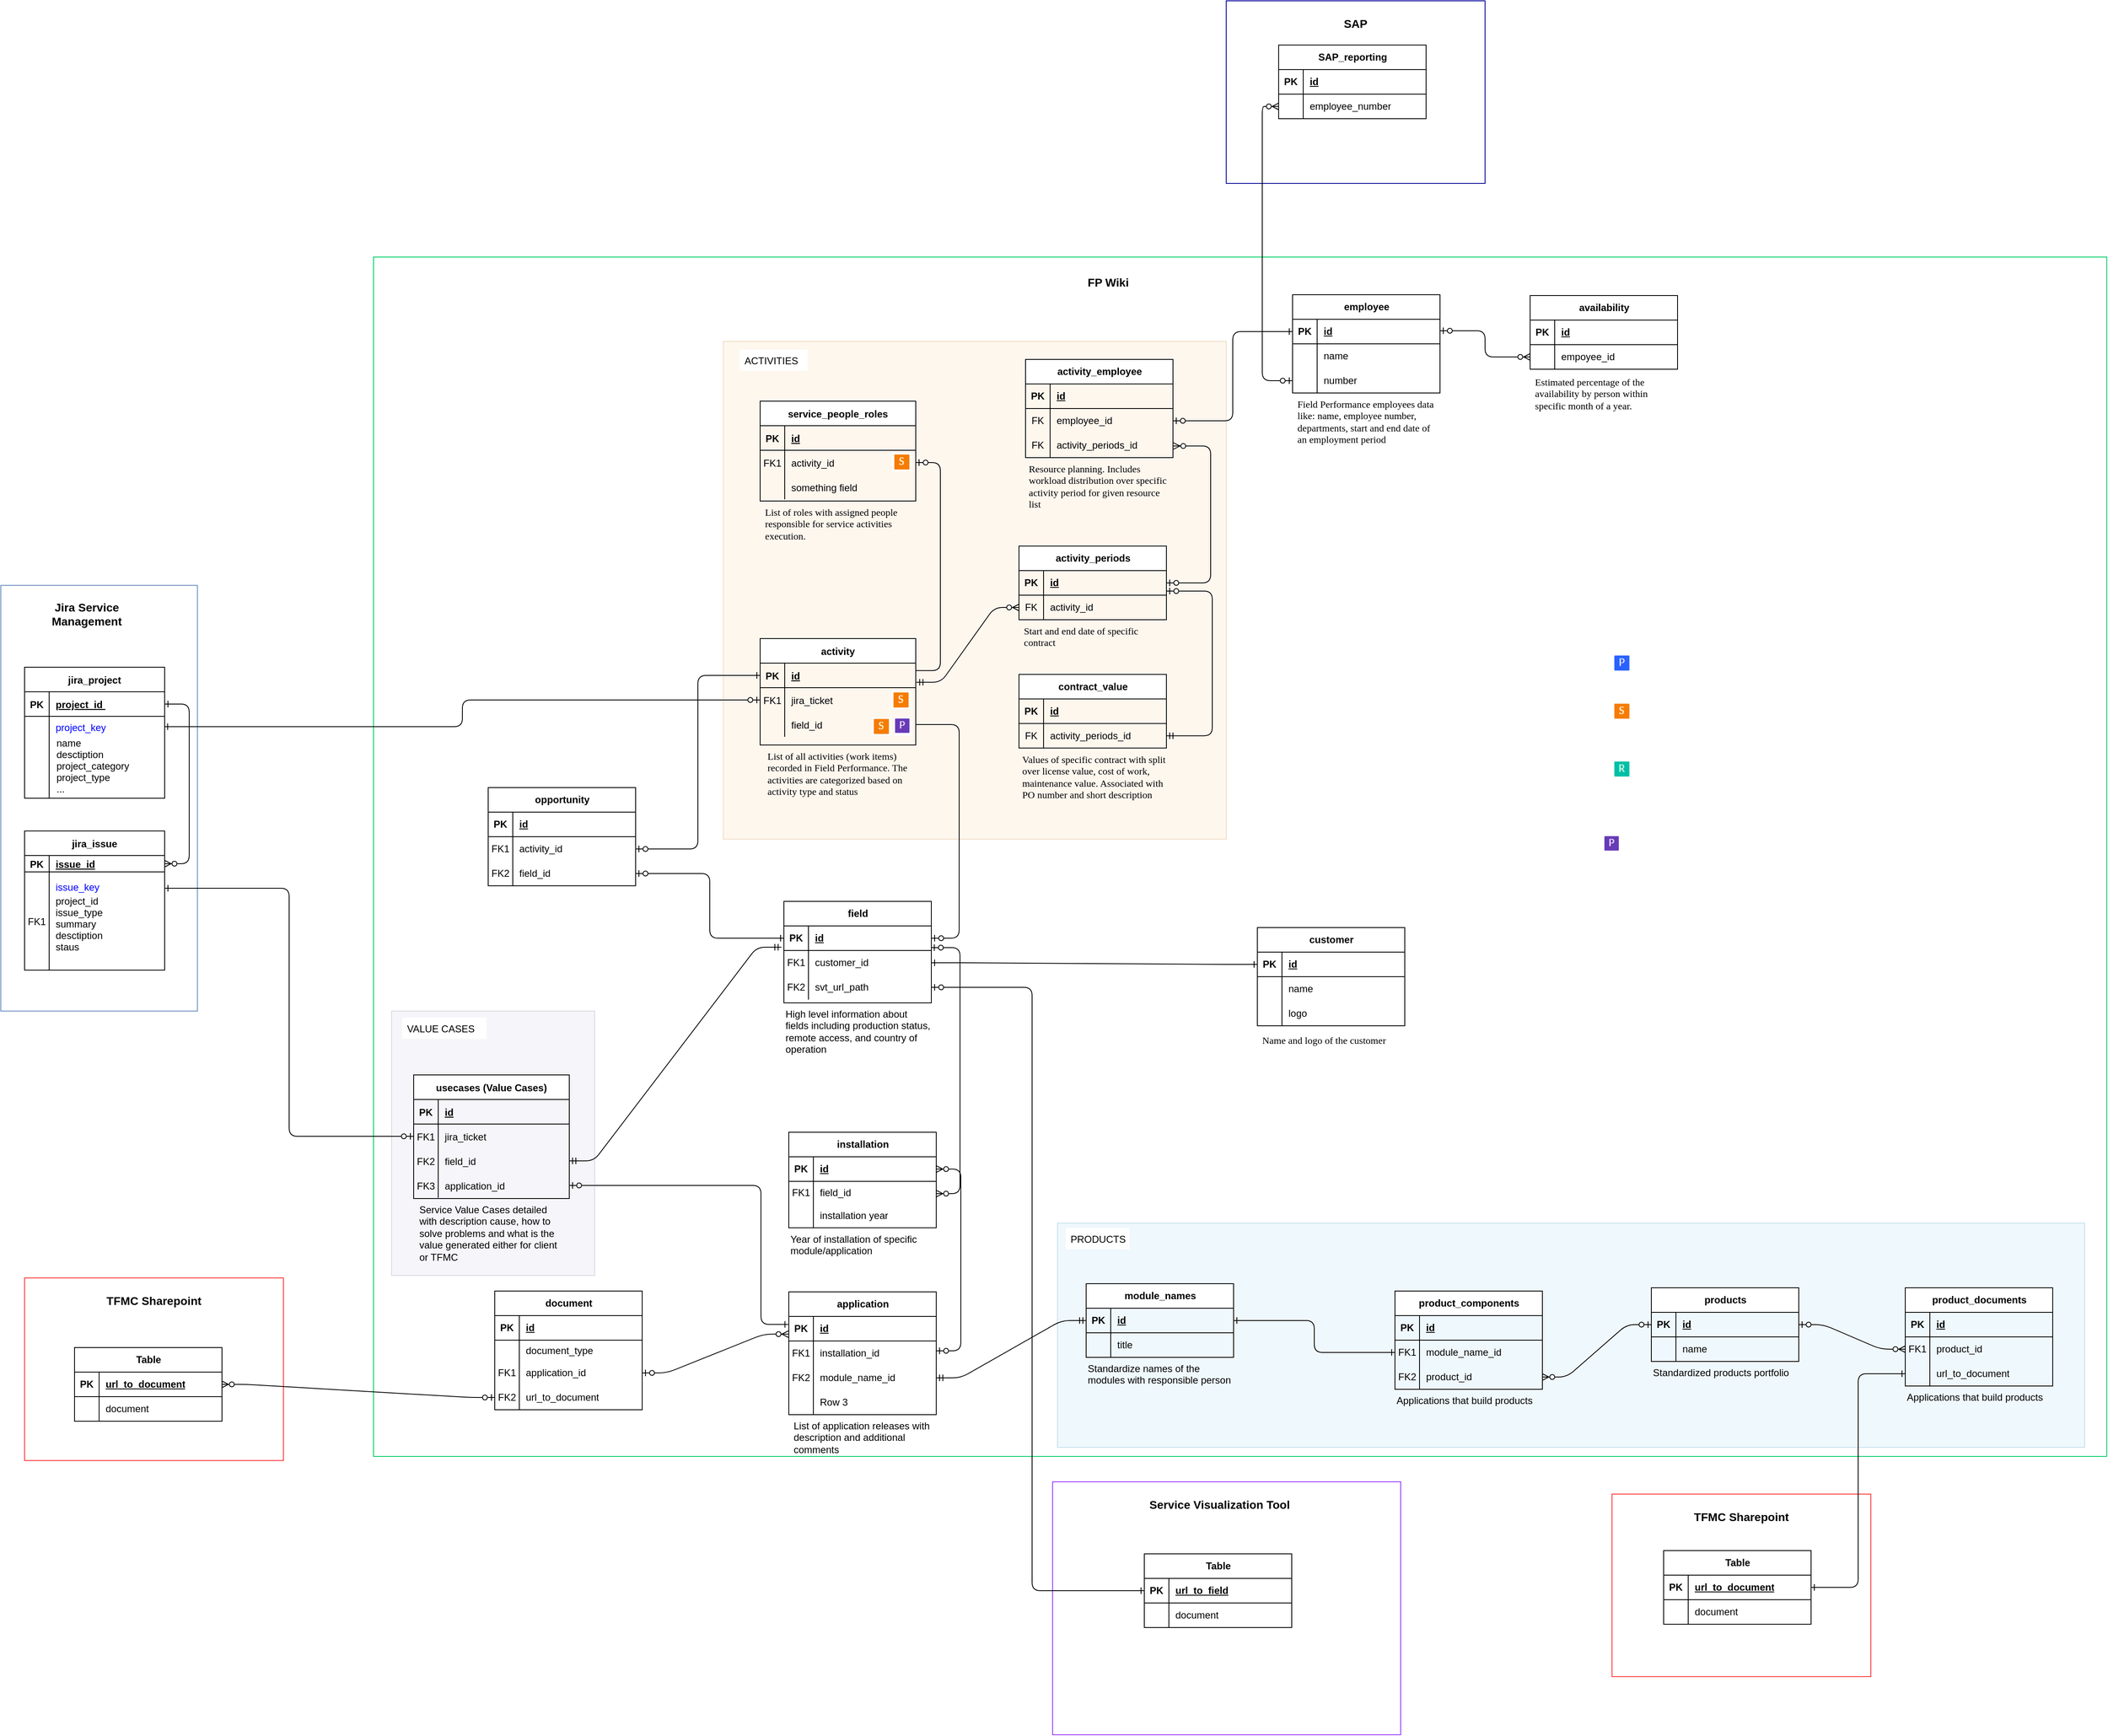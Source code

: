 <mxfile version="21.8.2" type="github">
  <diagram id="R2lEEEUBdFMjLlhIrx00" name="Page-1">
    <mxGraphModel dx="1077" dy="1752" grid="0" gridSize="10" guides="1" tooltips="1" connect="1" arrows="1" fold="1" page="1" pageScale="1" pageWidth="850" pageHeight="1100" math="0" shadow="0" extFonts="Permanent Marker^https://fonts.googleapis.com/css?family=Permanent+Marker">
      <root>
        <mxCell id="0" />
        <mxCell id="1" parent="0" />
        <mxCell id="nbaIaIKna3TNfPzppFAH-24" value="" style="rounded=0;whiteSpace=wrap;html=1;fillColor=none;strokeColor=#00CC66;fontColor=none;noLabel=1;" parent="1" vertex="1">
          <mxGeometry x="495" y="-381" width="2116" height="1465" as="geometry" />
        </mxCell>
        <mxCell id="apR_s1m13ujuRBIN9-Eu-207" value="Entity" style="whiteSpace=wrap;html=1;align=center;fillColor=#fad7ac;strokeColor=#b46504;opacity=20;noLabel=1;" vertex="1" parent="1">
          <mxGeometry x="922" y="-278" width="614" height="608" as="geometry" />
        </mxCell>
        <mxCell id="apR_s1m13ujuRBIN9-Eu-205" value="Entity" style="whiteSpace=wrap;html=1;align=center;fillColor=#d0cee2;strokeColor=#56517e;opacity=20;noLabel=1;" vertex="1" parent="1">
          <mxGeometry x="517" y="540" width="248" height="323" as="geometry" />
        </mxCell>
        <mxCell id="apR_s1m13ujuRBIN9-Eu-181" value="Entity" style="whiteSpace=wrap;html=1;align=center;fillColor=#b1ddf0;strokeColor=#10739e;opacity=20;fontColor=none;noLabel=1;" vertex="1" parent="1">
          <mxGeometry x="1330" y="799" width="1254" height="274" as="geometry" />
        </mxCell>
        <mxCell id="nbaIaIKna3TNfPzppFAH-3" value="" style="rounded=0;whiteSpace=wrap;html=1;fillColor=none;strokeColor=#6c8ebf;" parent="1" vertex="1">
          <mxGeometry x="40" y="20" width="240" height="520" as="geometry" />
        </mxCell>
        <mxCell id="C-vyLk0tnHw3VtMMgP7b-1" value="" style="edgeStyle=entityRelationEdgeStyle;endArrow=ERzeroToMany;startArrow=ERone;endFill=1;startFill=0;entryX=1;entryY=0.5;entryDx=0;entryDy=0;" parent="1" source="C-vyLk0tnHw3VtMMgP7b-24" target="C-vyLk0tnHw3VtMMgP7b-3" edge="1">
          <mxGeometry width="100" height="100" relative="1" as="geometry">
            <mxPoint x="319" y="720" as="sourcePoint" />
            <mxPoint x="419" y="620" as="targetPoint" />
          </mxGeometry>
        </mxCell>
        <mxCell id="C-vyLk0tnHw3VtMMgP7b-12" value="" style="edgeStyle=elbowEdgeStyle;endArrow=ERone;startArrow=ERzeroToOne;endFill=0;startFill=0;exitX=0;exitY=0.5;exitDx=0;exitDy=0;" parent="1" source="C-vyLk0tnHw3VtMMgP7b-17" edge="1">
          <mxGeometry width="100" height="100" relative="1" as="geometry">
            <mxPoint x="535" y="300" as="sourcePoint" />
            <mxPoint x="240" y="390" as="targetPoint" />
          </mxGeometry>
        </mxCell>
        <mxCell id="C-vyLk0tnHw3VtMMgP7b-2" value="jira_issue" style="shape=table;startSize=30;container=1;collapsible=1;childLayout=tableLayout;fixedRows=1;rowLines=0;fontStyle=1;align=center;resizeLast=1;fillColor=none;" parent="1" vertex="1">
          <mxGeometry x="69" y="320" width="171" height="170" as="geometry" />
        </mxCell>
        <mxCell id="C-vyLk0tnHw3VtMMgP7b-3" value="" style="shape=partialRectangle;collapsible=0;dropTarget=0;pointerEvents=0;fillColor=none;points=[[0,0.5],[1,0.5]];portConstraint=eastwest;top=0;left=0;right=0;bottom=1;" parent="C-vyLk0tnHw3VtMMgP7b-2" vertex="1">
          <mxGeometry y="30" width="171" height="20" as="geometry" />
        </mxCell>
        <mxCell id="C-vyLk0tnHw3VtMMgP7b-4" value="PK" style="shape=partialRectangle;overflow=hidden;connectable=0;fillColor=none;top=0;left=0;bottom=0;right=0;fontStyle=1;" parent="C-vyLk0tnHw3VtMMgP7b-3" vertex="1">
          <mxGeometry width="30" height="20" as="geometry">
            <mxRectangle width="30" height="20" as="alternateBounds" />
          </mxGeometry>
        </mxCell>
        <mxCell id="C-vyLk0tnHw3VtMMgP7b-5" value="issue_id" style="shape=partialRectangle;overflow=hidden;connectable=0;fillColor=none;top=0;left=0;bottom=0;right=0;align=left;spacingLeft=6;fontStyle=5;" parent="C-vyLk0tnHw3VtMMgP7b-3" vertex="1">
          <mxGeometry x="30" width="141" height="20" as="geometry">
            <mxRectangle width="141" height="20" as="alternateBounds" />
          </mxGeometry>
        </mxCell>
        <mxCell id="C-vyLk0tnHw3VtMMgP7b-6" value="" style="shape=partialRectangle;collapsible=0;dropTarget=0;pointerEvents=0;fillColor=none;points=[[0,0.5],[1,0.5]];portConstraint=eastwest;top=0;left=0;right=0;bottom=0;" parent="C-vyLk0tnHw3VtMMgP7b-2" vertex="1">
          <mxGeometry y="50" width="171" height="120" as="geometry" />
        </mxCell>
        <mxCell id="C-vyLk0tnHw3VtMMgP7b-7" value="FK1" style="shape=partialRectangle;overflow=hidden;connectable=0;top=0;left=0;bottom=0;right=0;fillColor=none;" parent="C-vyLk0tnHw3VtMMgP7b-6" vertex="1">
          <mxGeometry width="30" height="120" as="geometry">
            <mxRectangle width="30" height="120" as="alternateBounds" />
          </mxGeometry>
        </mxCell>
        <mxCell id="C-vyLk0tnHw3VtMMgP7b-8" value="issue_key&#xa;&#xa;&#xa;&#xa;&#xa;&#xa;" style="shape=partialRectangle;overflow=hidden;connectable=0;fillColor=none;top=0;left=0;bottom=0;right=0;align=left;spacingLeft=6;fontColor=#0000FF;" parent="C-vyLk0tnHw3VtMMgP7b-6" vertex="1">
          <mxGeometry x="30" width="141" height="120" as="geometry">
            <mxRectangle width="141" height="120" as="alternateBounds" />
          </mxGeometry>
        </mxCell>
        <mxCell id="C-vyLk0tnHw3VtMMgP7b-13" value="usecases (Value Cases)" style="shape=table;startSize=30;container=1;collapsible=1;childLayout=tableLayout;fixedRows=1;rowLines=0;fontStyle=1;align=center;resizeLast=1;" parent="1" vertex="1">
          <mxGeometry x="544" y="618" width="190" height="151" as="geometry" />
        </mxCell>
        <mxCell id="C-vyLk0tnHw3VtMMgP7b-14" value="" style="shape=partialRectangle;collapsible=0;dropTarget=0;pointerEvents=0;fillColor=none;points=[[0,0.5],[1,0.5]];portConstraint=eastwest;top=0;left=0;right=0;bottom=1;" parent="C-vyLk0tnHw3VtMMgP7b-13" vertex="1">
          <mxGeometry y="30" width="190" height="30" as="geometry" />
        </mxCell>
        <mxCell id="C-vyLk0tnHw3VtMMgP7b-15" value="PK" style="shape=partialRectangle;overflow=hidden;connectable=0;fillColor=none;top=0;left=0;bottom=0;right=0;fontStyle=1;" parent="C-vyLk0tnHw3VtMMgP7b-14" vertex="1">
          <mxGeometry width="30" height="30" as="geometry">
            <mxRectangle width="30" height="30" as="alternateBounds" />
          </mxGeometry>
        </mxCell>
        <mxCell id="C-vyLk0tnHw3VtMMgP7b-16" value="id" style="shape=partialRectangle;overflow=hidden;connectable=0;fillColor=none;top=0;left=0;bottom=0;right=0;align=left;spacingLeft=6;fontStyle=5;" parent="C-vyLk0tnHw3VtMMgP7b-14" vertex="1">
          <mxGeometry x="30" width="160" height="30" as="geometry">
            <mxRectangle width="160" height="30" as="alternateBounds" />
          </mxGeometry>
        </mxCell>
        <mxCell id="C-vyLk0tnHw3VtMMgP7b-17" value="" style="shape=partialRectangle;collapsible=0;dropTarget=0;pointerEvents=0;fillColor=none;points=[[0,0.5],[1,0.5]];portConstraint=eastwest;top=0;left=0;right=0;bottom=0;" parent="C-vyLk0tnHw3VtMMgP7b-13" vertex="1">
          <mxGeometry y="60" width="190" height="30" as="geometry" />
        </mxCell>
        <mxCell id="C-vyLk0tnHw3VtMMgP7b-18" value="FK1" style="shape=partialRectangle;overflow=hidden;connectable=0;fillColor=none;top=0;left=0;bottom=0;right=0;" parent="C-vyLk0tnHw3VtMMgP7b-17" vertex="1">
          <mxGeometry width="30" height="30" as="geometry">
            <mxRectangle width="30" height="30" as="alternateBounds" />
          </mxGeometry>
        </mxCell>
        <mxCell id="C-vyLk0tnHw3VtMMgP7b-19" value="jira_ticket" style="shape=partialRectangle;overflow=hidden;connectable=0;fillColor=none;top=0;left=0;bottom=0;right=0;align=left;spacingLeft=6;" parent="C-vyLk0tnHw3VtMMgP7b-17" vertex="1">
          <mxGeometry x="30" width="160" height="30" as="geometry">
            <mxRectangle width="160" height="30" as="alternateBounds" />
          </mxGeometry>
        </mxCell>
        <mxCell id="C-vyLk0tnHw3VtMMgP7b-20" value="" style="shape=partialRectangle;collapsible=0;dropTarget=0;pointerEvents=0;fillColor=none;points=[[0,0.5],[1,0.5]];portConstraint=eastwest;top=0;left=0;right=0;bottom=0;" parent="C-vyLk0tnHw3VtMMgP7b-13" vertex="1">
          <mxGeometry y="90" width="190" height="30" as="geometry" />
        </mxCell>
        <mxCell id="C-vyLk0tnHw3VtMMgP7b-21" value="FK2" style="shape=partialRectangle;overflow=hidden;connectable=0;fillColor=none;top=0;left=0;bottom=0;right=0;" parent="C-vyLk0tnHw3VtMMgP7b-20" vertex="1">
          <mxGeometry width="30" height="30" as="geometry">
            <mxRectangle width="30" height="30" as="alternateBounds" />
          </mxGeometry>
        </mxCell>
        <mxCell id="C-vyLk0tnHw3VtMMgP7b-22" value="field_id" style="shape=partialRectangle;overflow=hidden;connectable=0;fillColor=none;top=0;left=0;bottom=0;right=0;align=left;spacingLeft=6;" parent="C-vyLk0tnHw3VtMMgP7b-20" vertex="1">
          <mxGeometry x="30" width="160" height="30" as="geometry">
            <mxRectangle width="160" height="30" as="alternateBounds" />
          </mxGeometry>
        </mxCell>
        <mxCell id="apR_s1m13ujuRBIN9-Eu-48" style="shape=partialRectangle;collapsible=0;dropTarget=0;pointerEvents=0;fillColor=none;points=[[0,0.5],[1,0.5]];portConstraint=eastwest;top=0;left=0;right=0;bottom=0;" vertex="1" parent="C-vyLk0tnHw3VtMMgP7b-13">
          <mxGeometry y="120" width="190" height="30" as="geometry" />
        </mxCell>
        <mxCell id="apR_s1m13ujuRBIN9-Eu-49" value="FK3" style="shape=partialRectangle;overflow=hidden;connectable=0;fillColor=none;top=0;left=0;bottom=0;right=0;" vertex="1" parent="apR_s1m13ujuRBIN9-Eu-48">
          <mxGeometry width="30" height="30" as="geometry">
            <mxRectangle width="30" height="30" as="alternateBounds" />
          </mxGeometry>
        </mxCell>
        <mxCell id="apR_s1m13ujuRBIN9-Eu-50" value="application_id" style="shape=partialRectangle;overflow=hidden;connectable=0;fillColor=none;top=0;left=0;bottom=0;right=0;align=left;spacingLeft=6;" vertex="1" parent="apR_s1m13ujuRBIN9-Eu-48">
          <mxGeometry x="30" width="160" height="30" as="geometry">
            <mxRectangle width="160" height="30" as="alternateBounds" />
          </mxGeometry>
        </mxCell>
        <mxCell id="C-vyLk0tnHw3VtMMgP7b-23" value="jira_project" style="shape=table;startSize=30;container=1;collapsible=1;childLayout=tableLayout;fixedRows=1;rowLines=0;fontStyle=1;align=center;resizeLast=1;" parent="1" vertex="1">
          <mxGeometry x="69" y="120" width="171" height="160" as="geometry" />
        </mxCell>
        <mxCell id="C-vyLk0tnHw3VtMMgP7b-24" value="" style="shape=partialRectangle;collapsible=0;dropTarget=0;pointerEvents=0;fillColor=none;points=[[0,0.5],[1,0.5]];portConstraint=eastwest;top=0;left=0;right=0;bottom=1;" parent="C-vyLk0tnHw3VtMMgP7b-23" vertex="1">
          <mxGeometry y="30" width="171" height="30" as="geometry" />
        </mxCell>
        <mxCell id="C-vyLk0tnHw3VtMMgP7b-25" value="PK" style="shape=partialRectangle;overflow=hidden;connectable=0;top=0;left=0;bottom=0;right=0;fontStyle=1;fillColor=none;" parent="C-vyLk0tnHw3VtMMgP7b-24" vertex="1">
          <mxGeometry width="30" height="30" as="geometry">
            <mxRectangle width="30" height="30" as="alternateBounds" />
          </mxGeometry>
        </mxCell>
        <mxCell id="C-vyLk0tnHw3VtMMgP7b-26" value="project_id " style="shape=partialRectangle;overflow=hidden;connectable=0;top=0;left=0;bottom=0;right=0;align=left;spacingLeft=6;fontStyle=5;fillColor=none;" parent="C-vyLk0tnHw3VtMMgP7b-24" vertex="1">
          <mxGeometry x="30" width="141" height="30" as="geometry">
            <mxRectangle width="141" height="30" as="alternateBounds" />
          </mxGeometry>
        </mxCell>
        <mxCell id="C-vyLk0tnHw3VtMMgP7b-27" value="" style="shape=partialRectangle;collapsible=0;dropTarget=0;pointerEvents=0;fillColor=none;points=[[0,0.5],[1,0.5]];portConstraint=eastwest;top=0;left=0;right=0;bottom=0;" parent="C-vyLk0tnHw3VtMMgP7b-23" vertex="1">
          <mxGeometry y="60" width="171" height="100" as="geometry" />
        </mxCell>
        <mxCell id="C-vyLk0tnHw3VtMMgP7b-28" value="" style="shape=partialRectangle;overflow=hidden;connectable=0;top=0;left=0;bottom=0;right=0;fillColor=none;" parent="C-vyLk0tnHw3VtMMgP7b-27" vertex="1">
          <mxGeometry width="30" height="100" as="geometry">
            <mxRectangle width="30" height="100" as="alternateBounds" />
          </mxGeometry>
        </mxCell>
        <mxCell id="C-vyLk0tnHw3VtMMgP7b-29" value="project_key&#xa;&#xa;&#xa;&#xa;&#xa;" style="shape=partialRectangle;overflow=hidden;connectable=0;top=0;left=0;bottom=0;right=0;align=left;spacingLeft=6;fillColor=none;labelBorderColor=none;whiteSpace=wrap;fontColor=#0000FF;" parent="C-vyLk0tnHw3VtMMgP7b-27" vertex="1">
          <mxGeometry x="30" width="141" height="100" as="geometry">
            <mxRectangle width="141" height="100" as="alternateBounds" />
          </mxGeometry>
        </mxCell>
        <mxCell id="nbaIaIKna3TNfPzppFAH-4" value="Jira Service Management" style="text;html=1;strokeColor=none;fillColor=none;align=center;verticalAlign=middle;whiteSpace=wrap;rounded=0;fontStyle=1;fontSize=14;" parent="1" vertex="1">
          <mxGeometry x="60" y="40" width="170" height="30" as="geometry" />
        </mxCell>
        <mxCell id="nbaIaIKna3TNfPzppFAH-5" value="" style="shape=partialRectangle;collapsible=0;dropTarget=0;pointerEvents=0;fillColor=none;points=[[0,0.5],[1,0.5]];portConstraint=eastwest;top=0;left=0;right=0;bottom=0;" parent="1" vertex="1">
          <mxGeometry x="70" y="200" width="171" height="80" as="geometry" />
        </mxCell>
        <mxCell id="nbaIaIKna3TNfPzppFAH-6" value="" style="shape=partialRectangle;overflow=hidden;connectable=0;top=0;left=0;bottom=0;right=0;fillColor=none;strokeWidth=2;strokeColor=default;" parent="nbaIaIKna3TNfPzppFAH-5" vertex="1">
          <mxGeometry width="30" height="80" as="geometry">
            <mxRectangle width="30" height="100" as="alternateBounds" />
          </mxGeometry>
        </mxCell>
        <mxCell id="nbaIaIKna3TNfPzppFAH-7" value="name&#xa;desctiption&#xa;project_category&#xa;project_type&#xa;..." style="shape=partialRectangle;overflow=hidden;connectable=0;top=0;left=0;bottom=0;right=0;align=left;spacingLeft=6;fillColor=none;" parent="nbaIaIKna3TNfPzppFAH-5" vertex="1">
          <mxGeometry x="30" width="141" height="80" as="geometry">
            <mxRectangle width="141" height="100" as="alternateBounds" />
          </mxGeometry>
        </mxCell>
        <mxCell id="nbaIaIKna3TNfPzppFAH-11" value="&#xa;project_id&#xa;issue_type&#xa;summary&#xa;desctiption&#xa;staus&#xa;...." style="shape=partialRectangle;overflow=hidden;connectable=0;fillColor=none;top=0;left=0;bottom=0;right=0;align=left;spacingLeft=6;" parent="1" vertex="1">
          <mxGeometry x="99" y="383" width="141" height="90" as="geometry">
            <mxRectangle width="141" height="140" as="alternateBounds" />
          </mxGeometry>
        </mxCell>
        <mxCell id="nbaIaIKna3TNfPzppFAH-13" value="activity" style="shape=table;startSize=30;container=1;collapsible=1;childLayout=tableLayout;fixedRows=1;rowLines=0;fontStyle=1;align=center;resizeLast=1;" parent="1" vertex="1">
          <mxGeometry x="967" y="85" width="190" height="130" as="geometry">
            <mxRectangle x="600" y="100" width="80" height="30" as="alternateBounds" />
          </mxGeometry>
        </mxCell>
        <mxCell id="nbaIaIKna3TNfPzppFAH-14" value="" style="shape=partialRectangle;collapsible=0;dropTarget=0;pointerEvents=0;fillColor=none;points=[[0,0.5],[1,0.5]];portConstraint=eastwest;top=0;left=0;right=0;bottom=1;" parent="nbaIaIKna3TNfPzppFAH-13" vertex="1">
          <mxGeometry y="30" width="190" height="30" as="geometry" />
        </mxCell>
        <mxCell id="nbaIaIKna3TNfPzppFAH-15" value="PK" style="shape=partialRectangle;overflow=hidden;connectable=0;fillColor=none;top=0;left=0;bottom=0;right=0;fontStyle=1;" parent="nbaIaIKna3TNfPzppFAH-14" vertex="1">
          <mxGeometry width="30" height="30" as="geometry">
            <mxRectangle width="30" height="30" as="alternateBounds" />
          </mxGeometry>
        </mxCell>
        <mxCell id="nbaIaIKna3TNfPzppFAH-16" value="id" style="shape=partialRectangle;overflow=hidden;connectable=0;fillColor=none;top=0;left=0;bottom=0;right=0;align=left;spacingLeft=6;fontStyle=5;" parent="nbaIaIKna3TNfPzppFAH-14" vertex="1">
          <mxGeometry x="30" width="160" height="30" as="geometry">
            <mxRectangle width="160" height="30" as="alternateBounds" />
          </mxGeometry>
        </mxCell>
        <mxCell id="nbaIaIKna3TNfPzppFAH-17" value="" style="shape=partialRectangle;collapsible=0;dropTarget=0;pointerEvents=0;fillColor=none;points=[[0,0.5],[1,0.5]];portConstraint=eastwest;top=0;left=0;right=0;bottom=0;" parent="nbaIaIKna3TNfPzppFAH-13" vertex="1">
          <mxGeometry y="60" width="190" height="30" as="geometry" />
        </mxCell>
        <mxCell id="nbaIaIKna3TNfPzppFAH-18" value="FK1" style="shape=partialRectangle;overflow=hidden;connectable=0;fillColor=none;top=0;left=0;bottom=0;right=0;" parent="nbaIaIKna3TNfPzppFAH-17" vertex="1">
          <mxGeometry width="30" height="30" as="geometry">
            <mxRectangle width="30" height="30" as="alternateBounds" />
          </mxGeometry>
        </mxCell>
        <mxCell id="nbaIaIKna3TNfPzppFAH-19" value="jira_ticket" style="shape=partialRectangle;overflow=hidden;connectable=0;fillColor=none;top=0;left=0;bottom=0;right=0;align=left;spacingLeft=6;" parent="nbaIaIKna3TNfPzppFAH-17" vertex="1">
          <mxGeometry x="30" width="160" height="30" as="geometry">
            <mxRectangle width="160" height="30" as="alternateBounds" />
          </mxGeometry>
        </mxCell>
        <mxCell id="nbaIaIKna3TNfPzppFAH-20" value="" style="shape=partialRectangle;collapsible=0;dropTarget=0;pointerEvents=0;fillColor=none;points=[[0,0.5],[1,0.5]];portConstraint=eastwest;top=0;left=0;right=0;bottom=0;" parent="nbaIaIKna3TNfPzppFAH-13" vertex="1">
          <mxGeometry y="90" width="190" height="30" as="geometry" />
        </mxCell>
        <mxCell id="nbaIaIKna3TNfPzppFAH-21" value="" style="shape=partialRectangle;overflow=hidden;connectable=0;fillColor=none;top=0;left=0;bottom=0;right=0;" parent="nbaIaIKna3TNfPzppFAH-20" vertex="1">
          <mxGeometry width="30" height="30" as="geometry">
            <mxRectangle width="30" height="30" as="alternateBounds" />
          </mxGeometry>
        </mxCell>
        <mxCell id="nbaIaIKna3TNfPzppFAH-22" value="field_id" style="shape=partialRectangle;overflow=hidden;connectable=0;fillColor=none;top=0;left=0;bottom=0;right=0;align=left;spacingLeft=6;" parent="nbaIaIKna3TNfPzppFAH-20" vertex="1">
          <mxGeometry x="30" width="160" height="30" as="geometry">
            <mxRectangle width="160" height="30" as="alternateBounds" />
          </mxGeometry>
        </mxCell>
        <mxCell id="nbaIaIKna3TNfPzppFAH-23" value="" style="edgeStyle=elbowEdgeStyle;endArrow=ERone;startArrow=ERzeroToOne;endFill=0;startFill=0;entryX=0.998;entryY=0.126;entryDx=0;entryDy=0;entryPerimeter=0;" parent="1" source="nbaIaIKna3TNfPzppFAH-17" target="C-vyLk0tnHw3VtMMgP7b-27" edge="1">
          <mxGeometry width="100" height="100" relative="1" as="geometry">
            <mxPoint x="530" y="170" as="sourcePoint" />
            <mxPoint x="240" y="210" as="targetPoint" />
          </mxGeometry>
        </mxCell>
        <mxCell id="nbaIaIKna3TNfPzppFAH-25" value="FP Wiki" style="text;html=1;strokeColor=none;fillColor=none;align=center;verticalAlign=middle;whiteSpace=wrap;rounded=0;fontStyle=1;fontSize=14;" parent="1" vertex="1">
          <mxGeometry x="1307" y="-365" width="170" height="30" as="geometry" />
        </mxCell>
        <mxCell id="fOIg7jz6yHmBjozn-Fb_-12" value="service_people_roles" style="shape=table;startSize=30;container=1;collapsible=1;childLayout=tableLayout;fixedRows=1;rowLines=0;fontStyle=1;align=center;resizeLast=1;" parent="1" vertex="1">
          <mxGeometry x="967" y="-205" width="190" height="122" as="geometry">
            <mxRectangle x="540" y="110" width="80" height="30" as="alternateBounds" />
          </mxGeometry>
        </mxCell>
        <mxCell id="fOIg7jz6yHmBjozn-Fb_-13" value="" style="shape=partialRectangle;collapsible=0;dropTarget=0;pointerEvents=0;fillColor=none;points=[[0,0.5],[1,0.5]];portConstraint=eastwest;top=0;left=0;right=0;bottom=1;" parent="fOIg7jz6yHmBjozn-Fb_-12" vertex="1">
          <mxGeometry y="30" width="190" height="30" as="geometry" />
        </mxCell>
        <mxCell id="fOIg7jz6yHmBjozn-Fb_-14" value="PK" style="shape=partialRectangle;overflow=hidden;connectable=0;fillColor=none;top=0;left=0;bottom=0;right=0;fontStyle=1;" parent="fOIg7jz6yHmBjozn-Fb_-13" vertex="1">
          <mxGeometry width="30" height="30" as="geometry">
            <mxRectangle width="30" height="30" as="alternateBounds" />
          </mxGeometry>
        </mxCell>
        <mxCell id="fOIg7jz6yHmBjozn-Fb_-15" value="id" style="shape=partialRectangle;overflow=hidden;connectable=0;fillColor=none;top=0;left=0;bottom=0;right=0;align=left;spacingLeft=6;fontStyle=5;" parent="fOIg7jz6yHmBjozn-Fb_-13" vertex="1">
          <mxGeometry x="30" width="160" height="30" as="geometry">
            <mxRectangle width="160" height="30" as="alternateBounds" />
          </mxGeometry>
        </mxCell>
        <mxCell id="fOIg7jz6yHmBjozn-Fb_-16" value="" style="shape=partialRectangle;collapsible=0;dropTarget=0;pointerEvents=0;fillColor=none;points=[[0,0.5],[1,0.5]];portConstraint=eastwest;top=0;left=0;right=0;bottom=0;" parent="fOIg7jz6yHmBjozn-Fb_-12" vertex="1">
          <mxGeometry y="60" width="190" height="30" as="geometry" />
        </mxCell>
        <mxCell id="fOIg7jz6yHmBjozn-Fb_-17" value="FK1" style="shape=partialRectangle;overflow=hidden;connectable=0;fillColor=none;top=0;left=0;bottom=0;right=0;" parent="fOIg7jz6yHmBjozn-Fb_-16" vertex="1">
          <mxGeometry width="30" height="30" as="geometry">
            <mxRectangle width="30" height="30" as="alternateBounds" />
          </mxGeometry>
        </mxCell>
        <mxCell id="fOIg7jz6yHmBjozn-Fb_-18" value="activity_id" style="shape=partialRectangle;overflow=hidden;connectable=0;fillColor=none;top=0;left=0;bottom=0;right=0;align=left;spacingLeft=6;" parent="fOIg7jz6yHmBjozn-Fb_-16" vertex="1">
          <mxGeometry x="30" width="160" height="30" as="geometry">
            <mxRectangle width="160" height="30" as="alternateBounds" />
          </mxGeometry>
        </mxCell>
        <mxCell id="fOIg7jz6yHmBjozn-Fb_-19" value="" style="shape=partialRectangle;collapsible=0;dropTarget=0;pointerEvents=0;fillColor=none;points=[[0,0.5],[1,0.5]];portConstraint=eastwest;top=0;left=0;right=0;bottom=0;" parent="fOIg7jz6yHmBjozn-Fb_-12" vertex="1">
          <mxGeometry y="90" width="190" height="30" as="geometry" />
        </mxCell>
        <mxCell id="fOIg7jz6yHmBjozn-Fb_-20" value="" style="shape=partialRectangle;overflow=hidden;connectable=0;fillColor=none;top=0;left=0;bottom=0;right=0;" parent="fOIg7jz6yHmBjozn-Fb_-19" vertex="1">
          <mxGeometry width="30" height="30" as="geometry">
            <mxRectangle width="30" height="30" as="alternateBounds" />
          </mxGeometry>
        </mxCell>
        <mxCell id="fOIg7jz6yHmBjozn-Fb_-21" value="something field" style="shape=partialRectangle;overflow=hidden;connectable=0;fillColor=none;top=0;left=0;bottom=0;right=0;align=left;spacingLeft=6;" parent="fOIg7jz6yHmBjozn-Fb_-19" vertex="1">
          <mxGeometry x="30" width="160" height="30" as="geometry">
            <mxRectangle width="160" height="30" as="alternateBounds" />
          </mxGeometry>
        </mxCell>
        <mxCell id="fOIg7jz6yHmBjozn-Fb_-50" value="field" style="shape=table;startSize=30;container=1;collapsible=1;childLayout=tableLayout;fixedRows=1;rowLines=0;fontStyle=1;align=center;resizeLast=1;html=1;" parent="1" vertex="1">
          <mxGeometry x="996" y="406" width="180" height="124" as="geometry" />
        </mxCell>
        <mxCell id="fOIg7jz6yHmBjozn-Fb_-51" value="" style="shape=tableRow;horizontal=0;startSize=0;swimlaneHead=0;swimlaneBody=0;fillColor=none;collapsible=0;dropTarget=0;points=[[0,0.5],[1,0.5]];portConstraint=eastwest;top=0;left=0;right=0;bottom=1;" parent="fOIg7jz6yHmBjozn-Fb_-50" vertex="1">
          <mxGeometry y="30" width="180" height="30" as="geometry" />
        </mxCell>
        <mxCell id="fOIg7jz6yHmBjozn-Fb_-52" value="PK" style="shape=partialRectangle;connectable=0;fillColor=none;top=0;left=0;bottom=0;right=0;fontStyle=1;overflow=hidden;whiteSpace=wrap;html=1;" parent="fOIg7jz6yHmBjozn-Fb_-51" vertex="1">
          <mxGeometry width="30" height="30" as="geometry">
            <mxRectangle width="30" height="30" as="alternateBounds" />
          </mxGeometry>
        </mxCell>
        <mxCell id="fOIg7jz6yHmBjozn-Fb_-53" value="id" style="shape=partialRectangle;connectable=0;fillColor=none;top=0;left=0;bottom=0;right=0;align=left;spacingLeft=6;fontStyle=5;overflow=hidden;whiteSpace=wrap;html=1;" parent="fOIg7jz6yHmBjozn-Fb_-51" vertex="1">
          <mxGeometry x="30" width="150" height="30" as="geometry">
            <mxRectangle width="150" height="30" as="alternateBounds" />
          </mxGeometry>
        </mxCell>
        <mxCell id="fOIg7jz6yHmBjozn-Fb_-54" value="" style="shape=tableRow;horizontal=0;startSize=0;swimlaneHead=0;swimlaneBody=0;fillColor=none;collapsible=0;dropTarget=0;points=[[0,0.5],[1,0.5]];portConstraint=eastwest;top=0;left=0;right=0;bottom=0;" parent="fOIg7jz6yHmBjozn-Fb_-50" vertex="1">
          <mxGeometry y="60" width="180" height="30" as="geometry" />
        </mxCell>
        <mxCell id="fOIg7jz6yHmBjozn-Fb_-55" value="FK1" style="shape=partialRectangle;connectable=0;fillColor=none;top=0;left=0;bottom=0;right=0;editable=1;overflow=hidden;whiteSpace=wrap;html=1;" parent="fOIg7jz6yHmBjozn-Fb_-54" vertex="1">
          <mxGeometry width="30" height="30" as="geometry">
            <mxRectangle width="30" height="30" as="alternateBounds" />
          </mxGeometry>
        </mxCell>
        <mxCell id="fOIg7jz6yHmBjozn-Fb_-56" value="customer_id" style="shape=partialRectangle;connectable=0;fillColor=none;top=0;left=0;bottom=0;right=0;align=left;spacingLeft=6;overflow=hidden;whiteSpace=wrap;html=1;" parent="fOIg7jz6yHmBjozn-Fb_-54" vertex="1">
          <mxGeometry x="30" width="150" height="30" as="geometry">
            <mxRectangle width="150" height="30" as="alternateBounds" />
          </mxGeometry>
        </mxCell>
        <mxCell id="fOIg7jz6yHmBjozn-Fb_-57" value="" style="shape=tableRow;horizontal=0;startSize=0;swimlaneHead=0;swimlaneBody=0;fillColor=none;collapsible=0;dropTarget=0;points=[[0,0.5],[1,0.5]];portConstraint=eastwest;top=0;left=0;right=0;bottom=0;" parent="fOIg7jz6yHmBjozn-Fb_-50" vertex="1">
          <mxGeometry y="90" width="180" height="30" as="geometry" />
        </mxCell>
        <mxCell id="fOIg7jz6yHmBjozn-Fb_-58" value="FK2" style="shape=partialRectangle;connectable=0;fillColor=none;top=0;left=0;bottom=0;right=0;editable=1;overflow=hidden;whiteSpace=wrap;html=1;" parent="fOIg7jz6yHmBjozn-Fb_-57" vertex="1">
          <mxGeometry width="30" height="30" as="geometry">
            <mxRectangle width="30" height="30" as="alternateBounds" />
          </mxGeometry>
        </mxCell>
        <mxCell id="fOIg7jz6yHmBjozn-Fb_-59" value="svt_url_path" style="shape=partialRectangle;connectable=0;fillColor=none;top=0;left=0;bottom=0;right=0;align=left;spacingLeft=6;overflow=hidden;whiteSpace=wrap;html=1;" parent="fOIg7jz6yHmBjozn-Fb_-57" vertex="1">
          <mxGeometry x="30" width="150" height="30" as="geometry">
            <mxRectangle width="150" height="30" as="alternateBounds" />
          </mxGeometry>
        </mxCell>
        <mxCell id="fOIg7jz6yHmBjozn-Fb_-76" value="" style="shape=image;verticalLabelPosition=bottom;labelBackgroundColor=default;verticalAlign=top;aspect=fixed;imageAspect=0;image=data:image/png,iVBORw0KGgoAAAANSUhEUgAAACIAAAAgCAYAAAB3j6rJAAABEElEQVRYCe2XSwqDMBRFs6muzGn30YnrcNYlOHXoApw4KkL93BLJxaTBkmgMoUQoVwq+HM9LogokcohEOJAuyPC44XUXl/7kGN+HZeRqCNbPIDTB/EMj1ROLcVs9psp9khuXAvbypbqfWTdrnaUt1OoqMA3yL3eYACBq0K48tcQDgJSYAWw23NuhWw4A4t8GHYDnAUAE3m1v1JlrfytGgcOTVT4C1ITVC/oA6dfJ8yBb/NixbNRVs9MGZcjVCtGZQYysE1BtcBFBCow1NzLNzmokYmu2FdNg5HsLJ67HJseWMI+1xnrO+G9wBGAeA6GJE0kAZgahCWY2QhPMbIQmmJaRZD6wSBg7LSOxATheMiAfsE0gj917CQ4AAAAASUVORK5CYII=;" parent="1" vertex="1">
          <mxGeometry x="1127" y="148.71" width="24" height="22.59" as="geometry" />
        </mxCell>
        <mxCell id="fOIg7jz6yHmBjozn-Fb_-77" value="" style="shape=image;verticalLabelPosition=bottom;labelBackgroundColor=default;verticalAlign=top;aspect=fixed;imageAspect=0;image=data:image/png,iVBORw0KGgoAAAANSUhEUgAAACIAAAAgCAYAAAB3j6rJAAAA60lEQVRYCe2XMQ6DMAxFc6merNdhzR26VFyg6sgCO2wRA0PV4VdRGil1EMSCUKtNJBRlsR8//xuhIGQpIRyQC3K6XaBqnfWxPeiKFMkN4esXEK+E339IkX6kL+POU8cyOC3CN+sbpOmDZHm454BzYuLygNjmc4ALUPlA6g4NAGPuSVf0ByAirqYdYKzWjOTsdjW0EAfCDjW6Nse3mmzJB65tEOeFtOw3WSMvuLQAI6oEgIwgGuqbHvmYrMFAEzBHNJxf0tKz3awMH3g/zO0FhKpSFCmKUAXoedUjYn6wKOlR5+jre1Rj2kcMyAs/VxPNxTJ/PwAAAABJRU5ErkJggg==;" parent="1" vertex="1">
          <mxGeometry x="2007" y="233" width="24" height="22.59" as="geometry" />
        </mxCell>
        <mxCell id="fOIg7jz6yHmBjozn-Fb_-78" value="" style="shape=image;verticalLabelPosition=bottom;labelBackgroundColor=default;verticalAlign=top;aspect=fixed;imageAspect=0;image=data:image/png,iVBORw0KGgoAAAANSUhEUgAAACIAAAAfCAYAAACCox+xAAAAv0lEQVRYCe2XwQmAMAxFXceBXMBVvDmLW/TiBj15dQCh50gtgfJ7sBRTqiYgJQeT158fxI4aiQ45homoH2Uf3wMjAZGG4PoKwkrw+S1FVof3Cflm8k2OFYrMeoE4ojnarmUPpQ+bByMG4mfPMEsEyJ7AUxSkN6F8zoj+AdLEaGYbxK5vVhwyEeVCeONiPLa+uBV3uYKgQqqIiCJYtCR/ZDQljfEdBVFFUAHM3+ORZn6wULJaefL1rdUY+ygIKnIC2Wfc2eOewaMAAAAASUVORK5CYII=;" parent="1" vertex="1">
          <mxGeometry x="2007" y="105" width="24" height="21.88" as="geometry" />
        </mxCell>
        <mxCell id="fOIg7jz6yHmBjozn-Fb_-79" value="" style="shape=image;verticalLabelPosition=bottom;labelBackgroundColor=default;verticalAlign=top;aspect=fixed;imageAspect=0;image=data:image/png,iVBORw0KGgoAAAANSUhEUgAAAB8AAAAhCAYAAAAh3nDkAAAA2UlEQVRYCe2XsQqDMBRF/a7+Tgc/pT/jKPQHpJuzHbt16Ra6uNySpBc09MkbTELlBeRCwJyX+24iNqg4mopsBPjlfEN7umZ9PCMdAZ4bzPUNTgf+wfYJd8d61/rs9UFdv4mYdgZC1i/cvdAtTsXwiMu9x0l1UnaF+2JjAQ7DoihpE7vD2z72Q2P/seDVbO/GOThZJnBp0wBowT6E6VBeMr+PmpRqad7gdMBsV93NUpC087SbqrRd/+XaKoRQqsGt51kdYNCoIXBVfxpYSWkNOy8NJc/gdKKofgBueOaER6ogtwAAAABJRU5ErkJggg==;" parent="1" vertex="1">
          <mxGeometry x="1997" y="325" width="21" height="22.35" as="geometry" />
        </mxCell>
        <mxCell id="fOIg7jz6yHmBjozn-Fb_-80" value="" style="shape=image;verticalLabelPosition=bottom;labelBackgroundColor=default;verticalAlign=top;aspect=fixed;imageAspect=0;image=data:image/png,iVBORw0KGgoAAAANSUhEUgAAACIAAAAgCAYAAAB3j6rJAAABEElEQVRYCe2XSwqDMBRFs6muzGn30YnrcNYlOHXoApw4KkL93BLJxaTBkmgMoUQoVwq+HM9LogokcohEOJAuyPC44XUXl/7kGN+HZeRqCNbPIDTB/EMj1ROLcVs9psp9khuXAvbypbqfWTdrnaUt1OoqMA3yL3eYACBq0K48tcQDgJSYAWw23NuhWw4A4t8GHYDnAUAE3m1v1JlrfytGgcOTVT4C1ITVC/oA6dfJ8yBb/NixbNRVs9MGZcjVCtGZQYysE1BtcBFBCow1NzLNzmokYmu2FdNg5HsLJ67HJseWMI+1xnrO+G9wBGAeA6GJE0kAZgahCWY2QhPMbIQmmJaRZD6wSBg7LSOxATheMiAfsE0gj917CQ4AAAAASUVORK5CYII=;" parent="1" vertex="1">
          <mxGeometry x="1128" y="-142" width="24" height="22.59" as="geometry" />
        </mxCell>
        <mxCell id="fOIg7jz6yHmBjozn-Fb_-84" value="" style="edgeStyle=entityRelationEdgeStyle;fontSize=12;html=1;endArrow=ERzeroToMany;startArrow=ERmandOne;rounded=1;entryX=0;entryY=0.5;entryDx=0;entryDy=0;exitX=1.004;exitY=0.78;exitDx=0;exitDy=0;exitPerimeter=0;" parent="1" source="nbaIaIKna3TNfPzppFAH-14" target="fOIg7jz6yHmBjozn-Fb_-67" edge="1">
          <mxGeometry width="100" height="100" relative="1" as="geometry">
            <mxPoint x="1157" y="145" as="sourcePoint" />
            <mxPoint x="1257" y="45" as="targetPoint" />
          </mxGeometry>
        </mxCell>
        <mxCell id="fOIg7jz6yHmBjozn-Fb_-85" value="" style="shape=image;verticalLabelPosition=bottom;labelBackgroundColor=default;verticalAlign=top;aspect=fixed;imageAspect=0;image=data:image/png,iVBORw0KGgoAAAANSUhEUgAAACIAAAAgCAYAAAB3j6rJAAABEElEQVRYCe2XSwqDMBRFs6muzGn30YnrcNYlOHXoApw4KkL93BLJxaTBkmgMoUQoVwq+HM9LogokcohEOJAuyPC44XUXl/7kGN+HZeRqCNbPIDTB/EMj1ROLcVs9psp9khuXAvbypbqfWTdrnaUt1OoqMA3yL3eYACBq0K48tcQDgJSYAWw23NuhWw4A4t8GHYDnAUAE3m1v1JlrfytGgcOTVT4C1ITVC/oA6dfJ8yBb/NixbNRVs9MGZcjVCtGZQYysE1BtcBFBCow1NzLNzmokYmu2FdNg5HsLJ67HJseWMI+1xnrO+G9wBGAeA6GJE0kAZgahCWY2QhPMbIQmmJaRZD6wSBg7LSOxATheMiAfsE0gj917CQ4AAAAASUVORK5CYII=;" parent="1" vertex="1">
          <mxGeometry x="2007" y="162.41" width="24" height="22.59" as="geometry" />
        </mxCell>
        <mxCell id="fOIg7jz6yHmBjozn-Fb_-87" value="" style="shape=image;verticalLabelPosition=bottom;labelBackgroundColor=default;verticalAlign=top;aspect=fixed;imageAspect=0;image=data:image/png,iVBORw0KGgoAAAANSUhEUgAAACIAAAAgCAYAAAB3j6rJAAABEElEQVRYCe2XSwqDMBRFs6muzGn30YnrcNYlOHXoApw4KkL93BLJxaTBkmgMoUQoVwq+HM9LogokcohEOJAuyPC44XUXl/7kGN+HZeRqCNbPIDTB/EMj1ROLcVs9psp9khuXAvbypbqfWTdrnaUt1OoqMA3yL3eYACBq0K48tcQDgJSYAWw23NuhWw4A4t8GHYDnAUAE3m1v1JlrfytGgcOTVT4C1ITVC/oA6dfJ8yBb/NixbNRVs9MGZcjVCtGZQYysE1BtcBFBCow1NzLNzmokYmu2FdNg5HsLJ67HJseWMI+1xnrO+G9wBGAeA6GJE0kAZgahCWY2QhPMbIQmmJaRZD6wSBg7LSOxATheMiAfsE0gj917CQ4AAAAASUVORK5CYII=;" parent="1" vertex="1">
          <mxGeometry x="1103" y="181.0" width="24" height="22.59" as="geometry" />
        </mxCell>
        <mxCell id="fOIg7jz6yHmBjozn-Fb_-88" value="" style="shape=image;verticalLabelPosition=bottom;labelBackgroundColor=default;verticalAlign=top;aspect=fixed;imageAspect=0;image=data:image/png,iVBORw0KGgoAAAANSUhEUgAAAB8AAAAhCAYAAAAh3nDkAAAA2UlEQVRYCe2XsQqDMBRF/a7+Tgc/pT/jKPQHpJuzHbt16Ra6uNySpBc09MkbTELlBeRCwJyX+24iNqg4mopsBPjlfEN7umZ9PCMdAZ4bzPUNTgf+wfYJd8d61/rs9UFdv4mYdgZC1i/cvdAtTsXwiMu9x0l1UnaF+2JjAQ7DoihpE7vD2z72Q2P/seDVbO/GOThZJnBp0wBowT6E6VBeMr+PmpRqad7gdMBsV93NUpC087SbqrRd/+XaKoRQqsGt51kdYNCoIXBVfxpYSWkNOy8NJc/gdKKofgBueOaER6ogtwAAAABJRU5ErkJggg==;" parent="1" vertex="1">
          <mxGeometry x="1131" y="181.24" width="21" height="22.35" as="geometry" />
        </mxCell>
        <mxCell id="fOIg7jz6yHmBjozn-Fb_-90" value="" style="edgeStyle=entityRelationEdgeStyle;fontSize=12;html=1;endArrow=ERzeroToOne;endFill=1;rounded=1;entryX=1;entryY=0.5;entryDx=0;entryDy=0;exitX=1;exitY=0.304;exitDx=0;exitDy=0;exitPerimeter=0;" parent="1" source="nbaIaIKna3TNfPzppFAH-14" target="fOIg7jz6yHmBjozn-Fb_-16" edge="1">
          <mxGeometry width="100" height="100" relative="1" as="geometry">
            <mxPoint x="1157" y="122" as="sourcePoint" />
            <mxPoint x="1257" y="25" as="targetPoint" />
          </mxGeometry>
        </mxCell>
        <mxCell id="fOIg7jz6yHmBjozn-Fb_-92" value="" style="edgeStyle=orthogonalEdgeStyle;fontSize=12;html=1;endArrow=ERzeroToOne;endFill=1;rounded=1;exitX=1;exitY=0.5;exitDx=0;exitDy=0;" parent="1" source="nbaIaIKna3TNfPzppFAH-20" target="fOIg7jz6yHmBjozn-Fb_-51" edge="1">
          <mxGeometry width="100" height="100" relative="1" as="geometry">
            <mxPoint x="1167" y="335" as="sourcePoint" />
            <mxPoint x="1267" y="235" as="targetPoint" />
            <Array as="points">
              <mxPoint x="1210" y="190" />
              <mxPoint x="1210" y="451" />
            </Array>
          </mxGeometry>
        </mxCell>
        <mxCell id="fOIg7jz6yHmBjozn-Fb_-93" value="activity_employee" style="shape=table;startSize=30;container=1;collapsible=1;childLayout=tableLayout;fixedRows=1;rowLines=0;fontStyle=1;align=center;resizeLast=1;html=1;" parent="1" vertex="1">
          <mxGeometry x="1291" y="-256" width="180" height="120" as="geometry" />
        </mxCell>
        <mxCell id="fOIg7jz6yHmBjozn-Fb_-94" value="" style="shape=tableRow;horizontal=0;startSize=0;swimlaneHead=0;swimlaneBody=0;fillColor=none;collapsible=0;dropTarget=0;points=[[0,0.5],[1,0.5]];portConstraint=eastwest;top=0;left=0;right=0;bottom=1;" parent="fOIg7jz6yHmBjozn-Fb_-93" vertex="1">
          <mxGeometry y="30" width="180" height="30" as="geometry" />
        </mxCell>
        <mxCell id="fOIg7jz6yHmBjozn-Fb_-95" value="PK" style="shape=partialRectangle;connectable=0;fillColor=none;top=0;left=0;bottom=0;right=0;fontStyle=1;overflow=hidden;whiteSpace=wrap;html=1;" parent="fOIg7jz6yHmBjozn-Fb_-94" vertex="1">
          <mxGeometry width="30" height="30" as="geometry">
            <mxRectangle width="30" height="30" as="alternateBounds" />
          </mxGeometry>
        </mxCell>
        <mxCell id="fOIg7jz6yHmBjozn-Fb_-96" value="id" style="shape=partialRectangle;connectable=0;fillColor=none;top=0;left=0;bottom=0;right=0;align=left;spacingLeft=6;fontStyle=5;overflow=hidden;whiteSpace=wrap;html=1;" parent="fOIg7jz6yHmBjozn-Fb_-94" vertex="1">
          <mxGeometry x="30" width="150" height="30" as="geometry">
            <mxRectangle width="150" height="30" as="alternateBounds" />
          </mxGeometry>
        </mxCell>
        <mxCell id="fOIg7jz6yHmBjozn-Fb_-97" value="" style="shape=tableRow;horizontal=0;startSize=0;swimlaneHead=0;swimlaneBody=0;fillColor=none;collapsible=0;dropTarget=0;points=[[0,0.5],[1,0.5]];portConstraint=eastwest;top=0;left=0;right=0;bottom=0;" parent="fOIg7jz6yHmBjozn-Fb_-93" vertex="1">
          <mxGeometry y="60" width="180" height="30" as="geometry" />
        </mxCell>
        <mxCell id="fOIg7jz6yHmBjozn-Fb_-98" value="FK" style="shape=partialRectangle;connectable=0;fillColor=none;top=0;left=0;bottom=0;right=0;editable=1;overflow=hidden;whiteSpace=wrap;html=1;" parent="fOIg7jz6yHmBjozn-Fb_-97" vertex="1">
          <mxGeometry width="30" height="30" as="geometry">
            <mxRectangle width="30" height="30" as="alternateBounds" />
          </mxGeometry>
        </mxCell>
        <mxCell id="fOIg7jz6yHmBjozn-Fb_-99" value="employee_id" style="shape=partialRectangle;connectable=0;fillColor=none;top=0;left=0;bottom=0;right=0;align=left;spacingLeft=6;overflow=hidden;whiteSpace=wrap;html=1;" parent="fOIg7jz6yHmBjozn-Fb_-97" vertex="1">
          <mxGeometry x="30" width="150" height="30" as="geometry">
            <mxRectangle width="150" height="30" as="alternateBounds" />
          </mxGeometry>
        </mxCell>
        <mxCell id="fOIg7jz6yHmBjozn-Fb_-100" value="" style="shape=tableRow;horizontal=0;startSize=0;swimlaneHead=0;swimlaneBody=0;fillColor=none;collapsible=0;dropTarget=0;points=[[0,0.5],[1,0.5]];portConstraint=eastwest;top=0;left=0;right=0;bottom=0;" parent="fOIg7jz6yHmBjozn-Fb_-93" vertex="1">
          <mxGeometry y="90" width="180" height="30" as="geometry" />
        </mxCell>
        <mxCell id="fOIg7jz6yHmBjozn-Fb_-101" value="FK" style="shape=partialRectangle;connectable=0;fillColor=none;top=0;left=0;bottom=0;right=0;editable=1;overflow=hidden;whiteSpace=wrap;html=1;" parent="fOIg7jz6yHmBjozn-Fb_-100" vertex="1">
          <mxGeometry width="30" height="30" as="geometry">
            <mxRectangle width="30" height="30" as="alternateBounds" />
          </mxGeometry>
        </mxCell>
        <mxCell id="fOIg7jz6yHmBjozn-Fb_-102" value="activity_periods_id" style="shape=partialRectangle;connectable=0;fillColor=none;top=0;left=0;bottom=0;right=0;align=left;spacingLeft=6;overflow=hidden;whiteSpace=wrap;html=1;" parent="fOIg7jz6yHmBjozn-Fb_-100" vertex="1">
          <mxGeometry x="30" width="150" height="30" as="geometry">
            <mxRectangle width="150" height="30" as="alternateBounds" />
          </mxGeometry>
        </mxCell>
        <mxCell id="fOIg7jz6yHmBjozn-Fb_-106" value="contract_value" style="shape=table;startSize=30;container=1;collapsible=1;childLayout=tableLayout;fixedRows=1;rowLines=0;fontStyle=1;align=center;resizeLast=1;html=1;" parent="1" vertex="1">
          <mxGeometry x="1283" y="128.7" width="180" height="90" as="geometry" />
        </mxCell>
        <mxCell id="fOIg7jz6yHmBjozn-Fb_-107" value="" style="shape=tableRow;horizontal=0;startSize=0;swimlaneHead=0;swimlaneBody=0;fillColor=none;collapsible=0;dropTarget=0;points=[[0,0.5],[1,0.5]];portConstraint=eastwest;top=0;left=0;right=0;bottom=1;" parent="fOIg7jz6yHmBjozn-Fb_-106" vertex="1">
          <mxGeometry y="30" width="180" height="30" as="geometry" />
        </mxCell>
        <mxCell id="fOIg7jz6yHmBjozn-Fb_-108" value="PK" style="shape=partialRectangle;connectable=0;fillColor=none;top=0;left=0;bottom=0;right=0;fontStyle=1;overflow=hidden;whiteSpace=wrap;html=1;" parent="fOIg7jz6yHmBjozn-Fb_-107" vertex="1">
          <mxGeometry width="30" height="30" as="geometry">
            <mxRectangle width="30" height="30" as="alternateBounds" />
          </mxGeometry>
        </mxCell>
        <mxCell id="fOIg7jz6yHmBjozn-Fb_-109" value="id" style="shape=partialRectangle;connectable=0;fillColor=none;top=0;left=0;bottom=0;right=0;align=left;spacingLeft=6;fontStyle=5;overflow=hidden;whiteSpace=wrap;html=1;" parent="fOIg7jz6yHmBjozn-Fb_-107" vertex="1">
          <mxGeometry x="30" width="150" height="30" as="geometry">
            <mxRectangle width="150" height="30" as="alternateBounds" />
          </mxGeometry>
        </mxCell>
        <mxCell id="fOIg7jz6yHmBjozn-Fb_-110" value="" style="shape=tableRow;horizontal=0;startSize=0;swimlaneHead=0;swimlaneBody=0;fillColor=none;collapsible=0;dropTarget=0;points=[[0,0.5],[1,0.5]];portConstraint=eastwest;top=0;left=0;right=0;bottom=0;" parent="fOIg7jz6yHmBjozn-Fb_-106" vertex="1">
          <mxGeometry y="60" width="180" height="30" as="geometry" />
        </mxCell>
        <mxCell id="fOIg7jz6yHmBjozn-Fb_-111" value="FK" style="shape=partialRectangle;connectable=0;fillColor=none;top=0;left=0;bottom=0;right=0;editable=1;overflow=hidden;whiteSpace=wrap;html=1;" parent="fOIg7jz6yHmBjozn-Fb_-110" vertex="1">
          <mxGeometry width="30" height="30" as="geometry">
            <mxRectangle width="30" height="30" as="alternateBounds" />
          </mxGeometry>
        </mxCell>
        <mxCell id="fOIg7jz6yHmBjozn-Fb_-112" value="activity_periods_id" style="shape=partialRectangle;connectable=0;fillColor=none;top=0;left=0;bottom=0;right=0;align=left;spacingLeft=6;overflow=hidden;whiteSpace=wrap;html=1;" parent="fOIg7jz6yHmBjozn-Fb_-110" vertex="1">
          <mxGeometry x="30" width="150" height="30" as="geometry">
            <mxRectangle width="150" height="30" as="alternateBounds" />
          </mxGeometry>
        </mxCell>
        <mxCell id="fOIg7jz6yHmBjozn-Fb_-125" value="Start and end date of specific contract" style="text;strokeColor=none;fillColor=none;spacingLeft=4;spacingRight=4;overflow=hidden;rotatable=0;points=[[0,0.5],[1,0.5]];portConstraint=eastwest;fontSize=12;whiteSpace=wrap;html=1;fontFamily=Verdana;" parent="1" vertex="1">
          <mxGeometry x="1283" y="62" width="185" height="40" as="geometry" />
        </mxCell>
        <mxCell id="fOIg7jz6yHmBjozn-Fb_-127" value="" style="edgeStyle=orthogonalEdgeStyle;fontSize=12;html=1;endArrow=ERzeroToMany;startArrow=ERzeroToOne;rounded=1;exitX=1;exitY=0.5;exitDx=0;exitDy=0;entryX=1.003;entryY=0.527;entryDx=0;entryDy=0;entryPerimeter=0;" parent="1" source="fOIg7jz6yHmBjozn-Fb_-64" target="fOIg7jz6yHmBjozn-Fb_-100" edge="1">
          <mxGeometry width="100" height="100" relative="1" as="geometry">
            <mxPoint x="1587" y="125" as="sourcePoint" />
            <mxPoint x="1687" y="25" as="targetPoint" />
            <Array as="points">
              <mxPoint x="1517" y="17" />
              <mxPoint x="1517" y="-150" />
            </Array>
          </mxGeometry>
        </mxCell>
        <mxCell id="fOIg7jz6yHmBjozn-Fb_-128" value="Resource planning. Includes workload distribution over specific activity period for given resource list" style="text;strokeColor=none;fillColor=none;spacingLeft=4;spacingRight=4;overflow=hidden;rotatable=0;points=[[0,0.5],[1,0.5]];portConstraint=eastwest;fontSize=12;whiteSpace=wrap;html=1;fontFamily=Verdana;" parent="1" vertex="1">
          <mxGeometry x="1288.5" y="-136" width="185" height="75" as="geometry" />
        </mxCell>
        <mxCell id="fOIg7jz6yHmBjozn-Fb_-129" value="employee" style="shape=table;startSize=30;container=1;collapsible=1;childLayout=tableLayout;fixedRows=1;rowLines=0;fontStyle=1;align=center;resizeLast=1;html=1;" parent="1" vertex="1">
          <mxGeometry x="1617" y="-335" width="180" height="120" as="geometry" />
        </mxCell>
        <mxCell id="fOIg7jz6yHmBjozn-Fb_-130" value="" style="shape=tableRow;horizontal=0;startSize=0;swimlaneHead=0;swimlaneBody=0;fillColor=none;collapsible=0;dropTarget=0;points=[[0,0.5],[1,0.5]];portConstraint=eastwest;top=0;left=0;right=0;bottom=1;" parent="fOIg7jz6yHmBjozn-Fb_-129" vertex="1">
          <mxGeometry y="30" width="180" height="30" as="geometry" />
        </mxCell>
        <mxCell id="fOIg7jz6yHmBjozn-Fb_-131" value="PK" style="shape=partialRectangle;connectable=0;fillColor=none;top=0;left=0;bottom=0;right=0;fontStyle=1;overflow=hidden;whiteSpace=wrap;html=1;" parent="fOIg7jz6yHmBjozn-Fb_-130" vertex="1">
          <mxGeometry width="30" height="30" as="geometry">
            <mxRectangle width="30" height="30" as="alternateBounds" />
          </mxGeometry>
        </mxCell>
        <mxCell id="fOIg7jz6yHmBjozn-Fb_-132" value="id" style="shape=partialRectangle;connectable=0;fillColor=none;top=0;left=0;bottom=0;right=0;align=left;spacingLeft=6;fontStyle=5;overflow=hidden;whiteSpace=wrap;html=1;" parent="fOIg7jz6yHmBjozn-Fb_-130" vertex="1">
          <mxGeometry x="30" width="150" height="30" as="geometry">
            <mxRectangle width="150" height="30" as="alternateBounds" />
          </mxGeometry>
        </mxCell>
        <mxCell id="fOIg7jz6yHmBjozn-Fb_-133" value="" style="shape=tableRow;horizontal=0;startSize=0;swimlaneHead=0;swimlaneBody=0;fillColor=none;collapsible=0;dropTarget=0;points=[[0,0.5],[1,0.5]];portConstraint=eastwest;top=0;left=0;right=0;bottom=0;" parent="fOIg7jz6yHmBjozn-Fb_-129" vertex="1">
          <mxGeometry y="60" width="180" height="30" as="geometry" />
        </mxCell>
        <mxCell id="fOIg7jz6yHmBjozn-Fb_-134" value="" style="shape=partialRectangle;connectable=0;fillColor=none;top=0;left=0;bottom=0;right=0;editable=1;overflow=hidden;whiteSpace=wrap;html=1;" parent="fOIg7jz6yHmBjozn-Fb_-133" vertex="1">
          <mxGeometry width="30" height="30" as="geometry">
            <mxRectangle width="30" height="30" as="alternateBounds" />
          </mxGeometry>
        </mxCell>
        <mxCell id="fOIg7jz6yHmBjozn-Fb_-135" value="name" style="shape=partialRectangle;connectable=0;fillColor=none;top=0;left=0;bottom=0;right=0;align=left;spacingLeft=6;overflow=hidden;whiteSpace=wrap;html=1;" parent="fOIg7jz6yHmBjozn-Fb_-133" vertex="1">
          <mxGeometry x="30" width="150" height="30" as="geometry">
            <mxRectangle width="150" height="30" as="alternateBounds" />
          </mxGeometry>
        </mxCell>
        <mxCell id="fOIg7jz6yHmBjozn-Fb_-136" value="" style="shape=tableRow;horizontal=0;startSize=0;swimlaneHead=0;swimlaneBody=0;fillColor=none;collapsible=0;dropTarget=0;points=[[0,0.5],[1,0.5]];portConstraint=eastwest;top=0;left=0;right=0;bottom=0;" parent="fOIg7jz6yHmBjozn-Fb_-129" vertex="1">
          <mxGeometry y="90" width="180" height="30" as="geometry" />
        </mxCell>
        <mxCell id="fOIg7jz6yHmBjozn-Fb_-137" value="" style="shape=partialRectangle;connectable=0;fillColor=none;top=0;left=0;bottom=0;right=0;editable=1;overflow=hidden;whiteSpace=wrap;html=1;" parent="fOIg7jz6yHmBjozn-Fb_-136" vertex="1">
          <mxGeometry width="30" height="30" as="geometry">
            <mxRectangle width="30" height="30" as="alternateBounds" />
          </mxGeometry>
        </mxCell>
        <mxCell id="fOIg7jz6yHmBjozn-Fb_-138" value="number" style="shape=partialRectangle;connectable=0;fillColor=none;top=0;left=0;bottom=0;right=0;align=left;spacingLeft=6;overflow=hidden;whiteSpace=wrap;html=1;" parent="fOIg7jz6yHmBjozn-Fb_-136" vertex="1">
          <mxGeometry x="30" width="150" height="30" as="geometry">
            <mxRectangle width="150" height="30" as="alternateBounds" />
          </mxGeometry>
        </mxCell>
        <mxCell id="fOIg7jz6yHmBjozn-Fb_-144" value="" style="edgeStyle=elbowEdgeStyle;endArrow=ERone;startArrow=ERzeroToOne;endFill=0;startFill=0;entryX=0;entryY=0.5;entryDx=0;entryDy=0;exitX=1;exitY=0.5;exitDx=0;exitDy=0;" parent="1" source="fOIg7jz6yHmBjozn-Fb_-97" target="fOIg7jz6yHmBjozn-Fb_-130" edge="1">
          <mxGeometry width="100" height="100" relative="1" as="geometry">
            <mxPoint x="1887" y="-245" as="sourcePoint" />
            <mxPoint x="1527" y="-227" as="targetPoint" />
          </mxGeometry>
        </mxCell>
        <mxCell id="fOIg7jz6yHmBjozn-Fb_-145" value="availability" style="shape=table;startSize=30;container=1;collapsible=1;childLayout=tableLayout;fixedRows=1;rowLines=0;fontStyle=1;align=center;resizeLast=1;html=1;" parent="1" vertex="1">
          <mxGeometry x="1907" y="-334" width="180" height="90" as="geometry" />
        </mxCell>
        <mxCell id="fOIg7jz6yHmBjozn-Fb_-146" value="" style="shape=tableRow;horizontal=0;startSize=0;swimlaneHead=0;swimlaneBody=0;fillColor=none;collapsible=0;dropTarget=0;points=[[0,0.5],[1,0.5]];portConstraint=eastwest;top=0;left=0;right=0;bottom=1;" parent="fOIg7jz6yHmBjozn-Fb_-145" vertex="1">
          <mxGeometry y="30" width="180" height="30" as="geometry" />
        </mxCell>
        <mxCell id="fOIg7jz6yHmBjozn-Fb_-147" value="PK" style="shape=partialRectangle;connectable=0;fillColor=none;top=0;left=0;bottom=0;right=0;fontStyle=1;overflow=hidden;whiteSpace=wrap;html=1;" parent="fOIg7jz6yHmBjozn-Fb_-146" vertex="1">
          <mxGeometry width="30" height="30" as="geometry">
            <mxRectangle width="30" height="30" as="alternateBounds" />
          </mxGeometry>
        </mxCell>
        <mxCell id="fOIg7jz6yHmBjozn-Fb_-148" value="id" style="shape=partialRectangle;connectable=0;fillColor=none;top=0;left=0;bottom=0;right=0;align=left;spacingLeft=6;fontStyle=5;overflow=hidden;whiteSpace=wrap;html=1;" parent="fOIg7jz6yHmBjozn-Fb_-146" vertex="1">
          <mxGeometry x="30" width="150" height="30" as="geometry">
            <mxRectangle width="150" height="30" as="alternateBounds" />
          </mxGeometry>
        </mxCell>
        <mxCell id="fOIg7jz6yHmBjozn-Fb_-149" value="" style="shape=tableRow;horizontal=0;startSize=0;swimlaneHead=0;swimlaneBody=0;fillColor=none;collapsible=0;dropTarget=0;points=[[0,0.5],[1,0.5]];portConstraint=eastwest;top=0;left=0;right=0;bottom=0;" parent="fOIg7jz6yHmBjozn-Fb_-145" vertex="1">
          <mxGeometry y="60" width="180" height="30" as="geometry" />
        </mxCell>
        <mxCell id="fOIg7jz6yHmBjozn-Fb_-150" value="" style="shape=partialRectangle;connectable=0;fillColor=none;top=0;left=0;bottom=0;right=0;editable=1;overflow=hidden;whiteSpace=wrap;html=1;" parent="fOIg7jz6yHmBjozn-Fb_-149" vertex="1">
          <mxGeometry width="30" height="30" as="geometry">
            <mxRectangle width="30" height="30" as="alternateBounds" />
          </mxGeometry>
        </mxCell>
        <mxCell id="fOIg7jz6yHmBjozn-Fb_-151" value="empoyee_id" style="shape=partialRectangle;connectable=0;fillColor=none;top=0;left=0;bottom=0;right=0;align=left;spacingLeft=6;overflow=hidden;whiteSpace=wrap;html=1;" parent="fOIg7jz6yHmBjozn-Fb_-149" vertex="1">
          <mxGeometry x="30" width="150" height="30" as="geometry">
            <mxRectangle width="150" height="30" as="alternateBounds" />
          </mxGeometry>
        </mxCell>
        <mxCell id="fOIg7jz6yHmBjozn-Fb_-158" value="" style="edgeStyle=elbowEdgeStyle;fontSize=12;html=1;endArrow=ERzeroToMany;startArrow=ERzeroToOne;rounded=1;exitX=1;exitY=0.5;exitDx=0;exitDy=0;" parent="1" target="fOIg7jz6yHmBjozn-Fb_-149" edge="1">
          <mxGeometry width="100" height="100" relative="1" as="geometry">
            <mxPoint x="1797" y="-291" as="sourcePoint" />
            <mxPoint x="1798" y="-445" as="targetPoint" />
          </mxGeometry>
        </mxCell>
        <mxCell id="fOIg7jz6yHmBjozn-Fb_-160" value="Field Performance employees data like: name, employee number, departments, start and end date of an employment period" style="text;strokeColor=none;fillColor=none;spacingLeft=4;spacingRight=4;overflow=hidden;rotatable=0;points=[[0,0.5],[1,0.5]];portConstraint=eastwest;fontSize=12;whiteSpace=wrap;html=1;fontFamily=Verdana;" parent="1" vertex="1">
          <mxGeometry x="1617" y="-215" width="185" height="100" as="geometry" />
        </mxCell>
        <mxCell id="fOIg7jz6yHmBjozn-Fb_-161" value="Estimated percentage of the availability by person within specific month of a year." style="text;strokeColor=none;fillColor=none;spacingLeft=4;spacingRight=4;overflow=hidden;rotatable=0;points=[[0,0.5],[1,0.5]];portConstraint=eastwest;fontSize=12;whiteSpace=wrap;html=1;fontFamily=Verdana;" parent="1" vertex="1">
          <mxGeometry x="1907" y="-242" width="185" height="57" as="geometry" />
        </mxCell>
        <mxCell id="fOIg7jz6yHmBjozn-Fb_-165" value="" style="shape=tableRow;horizontal=0;startSize=0;swimlaneHead=0;swimlaneBody=0;fillColor=none;collapsible=0;dropTarget=0;points=[[0,0.5],[1,0.5]];portConstraint=eastwest;top=0;left=0;right=0;bottom=0;" parent="1" vertex="1">
          <mxGeometry x="1287" y="156" width="180" height="30" as="geometry" />
        </mxCell>
        <mxCell id="fOIg7jz6yHmBjozn-Fb_-178" value="" style="shape=tableRow;horizontal=0;startSize=0;swimlaneHead=0;swimlaneBody=0;fillColor=none;collapsible=0;dropTarget=0;points=[[0,0.5],[1,0.5]];portConstraint=eastwest;top=0;left=0;right=0;bottom=0;" parent="1" vertex="1">
          <mxGeometry x="1307" y="145" width="180" height="30" as="geometry" />
        </mxCell>
        <mxCell id="fOIg7jz6yHmBjozn-Fb_-181" value="" style="shape=tableRow;horizontal=0;startSize=0;swimlaneHead=0;swimlaneBody=0;fillColor=none;collapsible=0;dropTarget=0;points=[[0,0.5],[1,0.5]];portConstraint=eastwest;top=0;left=0;right=0;bottom=0;" parent="1" vertex="1">
          <mxGeometry x="1307" y="145" width="180" height="30" as="geometry" />
        </mxCell>
        <mxCell id="fOIg7jz6yHmBjozn-Fb_-184" value="" style="group" parent="1" vertex="1" connectable="0">
          <mxGeometry x="1283" y="-28" width="180" height="90" as="geometry" />
        </mxCell>
        <mxCell id="fOIg7jz6yHmBjozn-Fb_-63" value="activity_periods" style="shape=table;startSize=30;container=1;collapsible=1;childLayout=tableLayout;fixedRows=2;rowLines=0;fontStyle=1;align=center;resizeLast=1;html=1;" parent="fOIg7jz6yHmBjozn-Fb_-184" vertex="1">
          <mxGeometry width="180" height="90" as="geometry">
            <mxRectangle width="126" height="30" as="alternateBounds" />
          </mxGeometry>
        </mxCell>
        <mxCell id="fOIg7jz6yHmBjozn-Fb_-64" value="" style="shape=tableRow;horizontal=0;startSize=0;swimlaneHead=0;swimlaneBody=0;fillColor=none;collapsible=0;dropTarget=0;points=[[0,0.5],[1,0.5]];portConstraint=eastwest;top=0;left=0;right=0;bottom=1;" parent="fOIg7jz6yHmBjozn-Fb_-63" vertex="1">
          <mxGeometry y="30" width="180" height="30" as="geometry" />
        </mxCell>
        <mxCell id="fOIg7jz6yHmBjozn-Fb_-65" value="PK" style="shape=partialRectangle;connectable=0;fillColor=none;top=0;left=0;bottom=0;right=0;fontStyle=1;overflow=hidden;whiteSpace=wrap;html=1;" parent="fOIg7jz6yHmBjozn-Fb_-64" vertex="1">
          <mxGeometry width="30" height="30" as="geometry">
            <mxRectangle width="30" height="30" as="alternateBounds" />
          </mxGeometry>
        </mxCell>
        <mxCell id="fOIg7jz6yHmBjozn-Fb_-66" value="id" style="shape=partialRectangle;connectable=0;fillColor=none;top=0;left=0;bottom=0;right=0;align=left;spacingLeft=6;fontStyle=5;overflow=hidden;whiteSpace=wrap;html=1;" parent="fOIg7jz6yHmBjozn-Fb_-64" vertex="1">
          <mxGeometry x="30" width="150" height="30" as="geometry">
            <mxRectangle width="150" height="30" as="alternateBounds" />
          </mxGeometry>
        </mxCell>
        <mxCell id="fOIg7jz6yHmBjozn-Fb_-67" value="" style="shape=tableRow;horizontal=0;startSize=0;swimlaneHead=0;swimlaneBody=0;fillColor=none;collapsible=0;dropTarget=0;points=[[0,0.5],[1,0.5]];portConstraint=eastwest;top=0;left=0;right=0;bottom=0;" parent="fOIg7jz6yHmBjozn-Fb_-63" vertex="1">
          <mxGeometry y="60" width="180" height="30" as="geometry" />
        </mxCell>
        <mxCell id="fOIg7jz6yHmBjozn-Fb_-68" value="FK" style="shape=partialRectangle;connectable=0;fillColor=none;top=0;left=0;bottom=0;right=0;editable=1;overflow=hidden;whiteSpace=wrap;html=1;" parent="fOIg7jz6yHmBjozn-Fb_-67" vertex="1">
          <mxGeometry width="30" height="30" as="geometry">
            <mxRectangle width="30" height="30" as="alternateBounds" />
          </mxGeometry>
        </mxCell>
        <mxCell id="fOIg7jz6yHmBjozn-Fb_-69" value="activity_id" style="shape=partialRectangle;connectable=0;fillColor=none;top=0;left=0;bottom=0;right=0;align=left;spacingLeft=6;overflow=hidden;whiteSpace=wrap;html=1;" parent="fOIg7jz6yHmBjozn-Fb_-67" vertex="1">
          <mxGeometry x="30" width="150" height="30" as="geometry">
            <mxRectangle width="150" height="30" as="alternateBounds" />
          </mxGeometry>
        </mxCell>
        <mxCell id="fOIg7jz6yHmBjozn-Fb_-182" value="" style="shape=partialRectangle;connectable=0;fillColor=none;top=0;left=0;bottom=0;right=0;editable=1;overflow=hidden;whiteSpace=wrap;html=1;" parent="fOIg7jz6yHmBjozn-Fb_-184" vertex="1">
          <mxGeometry y="67.5" width="30" height="22.5" as="geometry">
            <mxRectangle width="30" height="30" as="alternateBounds" />
          </mxGeometry>
        </mxCell>
        <mxCell id="fOIg7jz6yHmBjozn-Fb_-188" value="" style="edgeStyle=orthogonalEdgeStyle;fontSize=12;html=1;endArrow=ERzeroToOne;startArrow=ERmandOne;rounded=1;exitX=1;exitY=0.5;exitDx=0;exitDy=0;entryX=1;entryY=0.865;entryDx=0;entryDy=0;entryPerimeter=0;" parent="1" source="fOIg7jz6yHmBjozn-Fb_-110" target="fOIg7jz6yHmBjozn-Fb_-64" edge="1">
          <mxGeometry width="100" height="100" relative="1" as="geometry">
            <mxPoint x="1511" y="265" as="sourcePoint" />
            <mxPoint x="1611" y="165" as="targetPoint" />
            <Array as="points">
              <mxPoint x="1519" y="204" />
              <mxPoint x="1519" y="27" />
              <mxPoint x="1463" y="27" />
            </Array>
          </mxGeometry>
        </mxCell>
        <mxCell id="fOIg7jz6yHmBjozn-Fb_-189" value="Values of specific contract with split over license value, cost of work, maintenance value. Associated with PO number and short description" style="text;strokeColor=none;fillColor=none;spacingLeft=4;spacingRight=4;overflow=hidden;rotatable=0;points=[[0,0.5],[1,0.5]];portConstraint=eastwest;fontSize=12;whiteSpace=wrap;html=1;fontFamily=Verdana;" parent="1" vertex="1">
          <mxGeometry x="1280.5" y="218.7" width="185" height="99" as="geometry" />
        </mxCell>
        <mxCell id="apR_s1m13ujuRBIN9-Eu-1" value="opportunity" style="shape=table;startSize=30;container=1;collapsible=1;childLayout=tableLayout;fixedRows=1;rowLines=0;fontStyle=1;align=center;resizeLast=1;html=1;" vertex="1" parent="1">
          <mxGeometry x="635" y="267" width="180" height="120" as="geometry" />
        </mxCell>
        <mxCell id="apR_s1m13ujuRBIN9-Eu-2" value="" style="shape=tableRow;horizontal=0;startSize=0;swimlaneHead=0;swimlaneBody=0;fillColor=none;collapsible=0;dropTarget=0;points=[[0,0.5],[1,0.5]];portConstraint=eastwest;top=0;left=0;right=0;bottom=1;" vertex="1" parent="apR_s1m13ujuRBIN9-Eu-1">
          <mxGeometry y="30" width="180" height="30" as="geometry" />
        </mxCell>
        <mxCell id="apR_s1m13ujuRBIN9-Eu-3" value="PK" style="shape=partialRectangle;connectable=0;fillColor=none;top=0;left=0;bottom=0;right=0;fontStyle=1;overflow=hidden;whiteSpace=wrap;html=1;" vertex="1" parent="apR_s1m13ujuRBIN9-Eu-2">
          <mxGeometry width="30" height="30" as="geometry">
            <mxRectangle width="30" height="30" as="alternateBounds" />
          </mxGeometry>
        </mxCell>
        <mxCell id="apR_s1m13ujuRBIN9-Eu-4" value="id" style="shape=partialRectangle;connectable=0;fillColor=none;top=0;left=0;bottom=0;right=0;align=left;spacingLeft=6;fontStyle=5;overflow=hidden;whiteSpace=wrap;html=1;" vertex="1" parent="apR_s1m13ujuRBIN9-Eu-2">
          <mxGeometry x="30" width="150" height="30" as="geometry">
            <mxRectangle width="150" height="30" as="alternateBounds" />
          </mxGeometry>
        </mxCell>
        <mxCell id="apR_s1m13ujuRBIN9-Eu-5" value="" style="shape=tableRow;horizontal=0;startSize=0;swimlaneHead=0;swimlaneBody=0;fillColor=none;collapsible=0;dropTarget=0;points=[[0,0.5],[1,0.5]];portConstraint=eastwest;top=0;left=0;right=0;bottom=0;" vertex="1" parent="apR_s1m13ujuRBIN9-Eu-1">
          <mxGeometry y="60" width="180" height="30" as="geometry" />
        </mxCell>
        <mxCell id="apR_s1m13ujuRBIN9-Eu-6" value="FK1" style="shape=partialRectangle;connectable=0;fillColor=none;top=0;left=0;bottom=0;right=0;editable=1;overflow=hidden;whiteSpace=wrap;html=1;" vertex="1" parent="apR_s1m13ujuRBIN9-Eu-5">
          <mxGeometry width="30" height="30" as="geometry">
            <mxRectangle width="30" height="30" as="alternateBounds" />
          </mxGeometry>
        </mxCell>
        <mxCell id="apR_s1m13ujuRBIN9-Eu-7" value="activity_id" style="shape=partialRectangle;connectable=0;fillColor=none;top=0;left=0;bottom=0;right=0;align=left;spacingLeft=6;overflow=hidden;whiteSpace=wrap;html=1;" vertex="1" parent="apR_s1m13ujuRBIN9-Eu-5">
          <mxGeometry x="30" width="150" height="30" as="geometry">
            <mxRectangle width="150" height="30" as="alternateBounds" />
          </mxGeometry>
        </mxCell>
        <mxCell id="apR_s1m13ujuRBIN9-Eu-8" value="" style="shape=tableRow;horizontal=0;startSize=0;swimlaneHead=0;swimlaneBody=0;fillColor=none;collapsible=0;dropTarget=0;points=[[0,0.5],[1,0.5]];portConstraint=eastwest;top=0;left=0;right=0;bottom=0;" vertex="1" parent="apR_s1m13ujuRBIN9-Eu-1">
          <mxGeometry y="90" width="180" height="30" as="geometry" />
        </mxCell>
        <mxCell id="apR_s1m13ujuRBIN9-Eu-9" value="FK2" style="shape=partialRectangle;connectable=0;fillColor=none;top=0;left=0;bottom=0;right=0;editable=1;overflow=hidden;whiteSpace=wrap;html=1;" vertex="1" parent="apR_s1m13ujuRBIN9-Eu-8">
          <mxGeometry width="30" height="30" as="geometry">
            <mxRectangle width="30" height="30" as="alternateBounds" />
          </mxGeometry>
        </mxCell>
        <mxCell id="apR_s1m13ujuRBIN9-Eu-10" value="field_id" style="shape=partialRectangle;connectable=0;fillColor=none;top=0;left=0;bottom=0;right=0;align=left;spacingLeft=6;overflow=hidden;whiteSpace=wrap;html=1;" vertex="1" parent="apR_s1m13ujuRBIN9-Eu-8">
          <mxGeometry x="30" width="150" height="30" as="geometry">
            <mxRectangle width="150" height="30" as="alternateBounds" />
          </mxGeometry>
        </mxCell>
        <mxCell id="apR_s1m13ujuRBIN9-Eu-14" value="" style="edgeStyle=elbowEdgeStyle;endArrow=ERone;startArrow=ERzeroToOne;endFill=0;startFill=0;entryX=0;entryY=0.5;entryDx=0;entryDy=0;exitX=1;exitY=0.5;exitDx=0;exitDy=0;" edge="1" parent="1" source="apR_s1m13ujuRBIN9-Eu-5" target="nbaIaIKna3TNfPzppFAH-14">
          <mxGeometry width="100" height="100" relative="1" as="geometry">
            <mxPoint x="859" y="307.5" as="sourcePoint" />
            <mxPoint x="132" y="340.5" as="targetPoint" />
          </mxGeometry>
        </mxCell>
        <mxCell id="apR_s1m13ujuRBIN9-Eu-15" value="" style="edgeStyle=elbowEdgeStyle;endArrow=ERone;startArrow=ERzeroToOne;endFill=0;startFill=0;" edge="1" parent="1" source="apR_s1m13ujuRBIN9-Eu-8" target="fOIg7jz6yHmBjozn-Fb_-51">
          <mxGeometry width="100" height="100" relative="1" as="geometry">
            <mxPoint x="856" y="371.41" as="sourcePoint" />
            <mxPoint x="967" y="162.41" as="targetPoint" />
          </mxGeometry>
        </mxCell>
        <mxCell id="apR_s1m13ujuRBIN9-Eu-16" value="application" style="shape=table;startSize=30;container=1;collapsible=1;childLayout=tableLayout;fixedRows=1;rowLines=0;fontStyle=1;align=center;resizeLast=1;html=1;" vertex="1" parent="1">
          <mxGeometry x="1002" y="883" width="180" height="150" as="geometry" />
        </mxCell>
        <mxCell id="apR_s1m13ujuRBIN9-Eu-17" value="" style="shape=tableRow;horizontal=0;startSize=0;swimlaneHead=0;swimlaneBody=0;fillColor=none;collapsible=0;dropTarget=0;points=[[0,0.5],[1,0.5]];portConstraint=eastwest;top=0;left=0;right=0;bottom=1;" vertex="1" parent="apR_s1m13ujuRBIN9-Eu-16">
          <mxGeometry y="30" width="180" height="30" as="geometry" />
        </mxCell>
        <mxCell id="apR_s1m13ujuRBIN9-Eu-18" value="PK" style="shape=partialRectangle;connectable=0;fillColor=none;top=0;left=0;bottom=0;right=0;fontStyle=1;overflow=hidden;whiteSpace=wrap;html=1;" vertex="1" parent="apR_s1m13ujuRBIN9-Eu-17">
          <mxGeometry width="30" height="30" as="geometry">
            <mxRectangle width="30" height="30" as="alternateBounds" />
          </mxGeometry>
        </mxCell>
        <mxCell id="apR_s1m13ujuRBIN9-Eu-19" value="id" style="shape=partialRectangle;connectable=0;fillColor=none;top=0;left=0;bottom=0;right=0;align=left;spacingLeft=6;fontStyle=5;overflow=hidden;whiteSpace=wrap;html=1;" vertex="1" parent="apR_s1m13ujuRBIN9-Eu-17">
          <mxGeometry x="30" width="150" height="30" as="geometry">
            <mxRectangle width="150" height="30" as="alternateBounds" />
          </mxGeometry>
        </mxCell>
        <mxCell id="apR_s1m13ujuRBIN9-Eu-20" value="" style="shape=tableRow;horizontal=0;startSize=0;swimlaneHead=0;swimlaneBody=0;fillColor=none;collapsible=0;dropTarget=0;points=[[0,0.5],[1,0.5]];portConstraint=eastwest;top=0;left=0;right=0;bottom=0;" vertex="1" parent="apR_s1m13ujuRBIN9-Eu-16">
          <mxGeometry y="60" width="180" height="30" as="geometry" />
        </mxCell>
        <mxCell id="apR_s1m13ujuRBIN9-Eu-21" value="FK1" style="shape=partialRectangle;connectable=0;fillColor=none;top=0;left=0;bottom=0;right=0;editable=1;overflow=hidden;whiteSpace=wrap;html=1;" vertex="1" parent="apR_s1m13ujuRBIN9-Eu-20">
          <mxGeometry width="30" height="30" as="geometry">
            <mxRectangle width="30" height="30" as="alternateBounds" />
          </mxGeometry>
        </mxCell>
        <mxCell id="apR_s1m13ujuRBIN9-Eu-22" value="installation_id" style="shape=partialRectangle;connectable=0;fillColor=none;top=0;left=0;bottom=0;right=0;align=left;spacingLeft=6;overflow=hidden;whiteSpace=wrap;html=1;" vertex="1" parent="apR_s1m13ujuRBIN9-Eu-20">
          <mxGeometry x="30" width="150" height="30" as="geometry">
            <mxRectangle width="150" height="30" as="alternateBounds" />
          </mxGeometry>
        </mxCell>
        <mxCell id="apR_s1m13ujuRBIN9-Eu-23" value="" style="shape=tableRow;horizontal=0;startSize=0;swimlaneHead=0;swimlaneBody=0;fillColor=none;collapsible=0;dropTarget=0;points=[[0,0.5],[1,0.5]];portConstraint=eastwest;top=0;left=0;right=0;bottom=0;" vertex="1" parent="apR_s1m13ujuRBIN9-Eu-16">
          <mxGeometry y="90" width="180" height="30" as="geometry" />
        </mxCell>
        <mxCell id="apR_s1m13ujuRBIN9-Eu-24" value="FK2" style="shape=partialRectangle;connectable=0;fillColor=none;top=0;left=0;bottom=0;right=0;editable=1;overflow=hidden;whiteSpace=wrap;html=1;" vertex="1" parent="apR_s1m13ujuRBIN9-Eu-23">
          <mxGeometry width="30" height="30" as="geometry">
            <mxRectangle width="30" height="30" as="alternateBounds" />
          </mxGeometry>
        </mxCell>
        <mxCell id="apR_s1m13ujuRBIN9-Eu-25" value="module_name_id" style="shape=partialRectangle;connectable=0;fillColor=none;top=0;left=0;bottom=0;right=0;align=left;spacingLeft=6;overflow=hidden;whiteSpace=wrap;html=1;" vertex="1" parent="apR_s1m13ujuRBIN9-Eu-23">
          <mxGeometry x="30" width="150" height="30" as="geometry">
            <mxRectangle width="150" height="30" as="alternateBounds" />
          </mxGeometry>
        </mxCell>
        <mxCell id="apR_s1m13ujuRBIN9-Eu-26" value="" style="shape=tableRow;horizontal=0;startSize=0;swimlaneHead=0;swimlaneBody=0;fillColor=none;collapsible=0;dropTarget=0;points=[[0,0.5],[1,0.5]];portConstraint=eastwest;top=0;left=0;right=0;bottom=0;" vertex="1" parent="apR_s1m13ujuRBIN9-Eu-16">
          <mxGeometry y="120" width="180" height="30" as="geometry" />
        </mxCell>
        <mxCell id="apR_s1m13ujuRBIN9-Eu-27" value="" style="shape=partialRectangle;connectable=0;fillColor=none;top=0;left=0;bottom=0;right=0;editable=1;overflow=hidden;whiteSpace=wrap;html=1;" vertex="1" parent="apR_s1m13ujuRBIN9-Eu-26">
          <mxGeometry width="30" height="30" as="geometry">
            <mxRectangle width="30" height="30" as="alternateBounds" />
          </mxGeometry>
        </mxCell>
        <mxCell id="apR_s1m13ujuRBIN9-Eu-28" value="Row 3" style="shape=partialRectangle;connectable=0;fillColor=none;top=0;left=0;bottom=0;right=0;align=left;spacingLeft=6;overflow=hidden;whiteSpace=wrap;html=1;" vertex="1" parent="apR_s1m13ujuRBIN9-Eu-26">
          <mxGeometry x="30" width="150" height="30" as="geometry">
            <mxRectangle width="150" height="30" as="alternateBounds" />
          </mxGeometry>
        </mxCell>
        <mxCell id="apR_s1m13ujuRBIN9-Eu-32" value="installation" style="shape=table;startSize=30;container=1;collapsible=1;childLayout=tableLayout;fixedRows=1;rowLines=0;fontStyle=1;align=center;resizeLast=1;html=1;" vertex="1" parent="1">
          <mxGeometry x="1002" y="688" width="180" height="116.773" as="geometry" />
        </mxCell>
        <mxCell id="apR_s1m13ujuRBIN9-Eu-33" value="" style="shape=tableRow;horizontal=0;startSize=0;swimlaneHead=0;swimlaneBody=0;fillColor=none;collapsible=0;dropTarget=0;points=[[0,0.5],[1,0.5]];portConstraint=eastwest;top=0;left=0;right=0;bottom=1;" vertex="1" parent="apR_s1m13ujuRBIN9-Eu-32">
          <mxGeometry y="30" width="180" height="30" as="geometry" />
        </mxCell>
        <mxCell id="apR_s1m13ujuRBIN9-Eu-34" value="PK" style="shape=partialRectangle;connectable=0;fillColor=none;top=0;left=0;bottom=0;right=0;fontStyle=1;overflow=hidden;whiteSpace=wrap;html=1;" vertex="1" parent="apR_s1m13ujuRBIN9-Eu-33">
          <mxGeometry width="30" height="30" as="geometry">
            <mxRectangle width="30" height="30" as="alternateBounds" />
          </mxGeometry>
        </mxCell>
        <mxCell id="apR_s1m13ujuRBIN9-Eu-35" value="id" style="shape=partialRectangle;connectable=0;fillColor=none;top=0;left=0;bottom=0;right=0;align=left;spacingLeft=6;fontStyle=5;overflow=hidden;whiteSpace=wrap;html=1;" vertex="1" parent="apR_s1m13ujuRBIN9-Eu-33">
          <mxGeometry x="30" width="150" height="30" as="geometry">
            <mxRectangle width="150" height="30" as="alternateBounds" />
          </mxGeometry>
        </mxCell>
        <mxCell id="apR_s1m13ujuRBIN9-Eu-36" value="" style="shape=tableRow;horizontal=0;startSize=0;swimlaneHead=0;swimlaneBody=0;fillColor=none;collapsible=0;dropTarget=0;points=[[0,0.5],[1,0.5]];portConstraint=eastwest;top=0;left=0;right=0;bottom=0;" vertex="1" parent="apR_s1m13ujuRBIN9-Eu-32">
          <mxGeometry y="60" width="180" height="27" as="geometry" />
        </mxCell>
        <mxCell id="apR_s1m13ujuRBIN9-Eu-37" value="FK1" style="shape=partialRectangle;connectable=0;fillColor=none;top=0;left=0;bottom=0;right=0;editable=1;overflow=hidden;whiteSpace=wrap;html=1;" vertex="1" parent="apR_s1m13ujuRBIN9-Eu-36">
          <mxGeometry width="30" height="27" as="geometry">
            <mxRectangle width="30" height="27" as="alternateBounds" />
          </mxGeometry>
        </mxCell>
        <mxCell id="apR_s1m13ujuRBIN9-Eu-38" value="field_id" style="shape=partialRectangle;connectable=0;fillColor=none;top=0;left=0;bottom=0;right=0;align=left;spacingLeft=6;overflow=hidden;whiteSpace=wrap;html=1;" vertex="1" parent="apR_s1m13ujuRBIN9-Eu-36">
          <mxGeometry x="30" width="150" height="27" as="geometry">
            <mxRectangle width="150" height="27" as="alternateBounds" />
          </mxGeometry>
        </mxCell>
        <mxCell id="apR_s1m13ujuRBIN9-Eu-39" value="" style="shape=tableRow;horizontal=0;startSize=0;swimlaneHead=0;swimlaneBody=0;fillColor=none;collapsible=0;dropTarget=0;points=[[0,0.5],[1,0.5]];portConstraint=eastwest;top=0;left=0;right=0;bottom=0;" vertex="1" parent="apR_s1m13ujuRBIN9-Eu-32">
          <mxGeometry y="87" width="180" height="30" as="geometry" />
        </mxCell>
        <mxCell id="apR_s1m13ujuRBIN9-Eu-40" value="" style="shape=partialRectangle;connectable=0;fillColor=none;top=0;left=0;bottom=0;right=0;editable=1;overflow=hidden;whiteSpace=wrap;html=1;" vertex="1" parent="apR_s1m13ujuRBIN9-Eu-39">
          <mxGeometry width="30" height="30" as="geometry">
            <mxRectangle width="30" height="30" as="alternateBounds" />
          </mxGeometry>
        </mxCell>
        <mxCell id="apR_s1m13ujuRBIN9-Eu-41" value="installation year" style="shape=partialRectangle;connectable=0;fillColor=none;top=0;left=0;bottom=0;right=0;align=left;spacingLeft=6;overflow=hidden;whiteSpace=wrap;html=1;" vertex="1" parent="apR_s1m13ujuRBIN9-Eu-39">
          <mxGeometry x="30" width="150" height="30" as="geometry">
            <mxRectangle width="150" height="30" as="alternateBounds" />
          </mxGeometry>
        </mxCell>
        <mxCell id="apR_s1m13ujuRBIN9-Eu-51" value="" style="edgeStyle=entityRelationEdgeStyle;fontSize=12;html=1;endArrow=ERmandOne;startArrow=ERmandOne;rounded=1;exitX=1;exitY=0.5;exitDx=0;exitDy=0;entryX=-0.017;entryY=0.867;entryDx=0;entryDy=0;entryPerimeter=0;" edge="1" parent="1" source="C-vyLk0tnHw3VtMMgP7b-20" target="fOIg7jz6yHmBjozn-Fb_-51">
          <mxGeometry width="100" height="100" relative="1" as="geometry">
            <mxPoint x="799" y="732" as="sourcePoint" />
            <mxPoint x="899" y="632" as="targetPoint" />
          </mxGeometry>
        </mxCell>
        <mxCell id="apR_s1m13ujuRBIN9-Eu-52" value="" style="edgeStyle=elbowEdgeStyle;endArrow=ERone;startArrow=ERzeroToOne;endFill=0;startFill=0;entryX=-0.004;entryY=0.324;entryDx=0;entryDy=0;entryPerimeter=0;" edge="1" parent="1" source="apR_s1m13ujuRBIN9-Eu-48" target="apR_s1m13ujuRBIN9-Eu-17">
          <mxGeometry width="100" height="100" relative="1" as="geometry">
            <mxPoint x="794" y="766" as="sourcePoint" />
            <mxPoint x="934" y="848" as="targetPoint" />
            <Array as="points">
              <mxPoint x="968" y="841" />
            </Array>
          </mxGeometry>
        </mxCell>
        <mxCell id="apR_s1m13ujuRBIN9-Eu-54" value="" style="edgeStyle=orthogonalEdgeStyle;fontSize=12;html=1;endArrow=ERzeroToMany;startArrow=ERzeroToOne;rounded=1;exitX=0.998;exitY=-0.116;exitDx=0;exitDy=0;exitPerimeter=0;" edge="1" parent="1" source="fOIg7jz6yHmBjozn-Fb_-54" target="apR_s1m13ujuRBIN9-Eu-36">
          <mxGeometry width="100" height="100" relative="1" as="geometry">
            <mxPoint x="1248" y="679" as="sourcePoint" />
            <mxPoint x="1348" y="579" as="targetPoint" />
            <Array as="points">
              <mxPoint x="1211" y="462" />
              <mxPoint x="1211" y="763" />
            </Array>
          </mxGeometry>
        </mxCell>
        <mxCell id="apR_s1m13ujuRBIN9-Eu-56" value="" style="edgeStyle=entityRelationEdgeStyle;fontSize=12;html=1;endArrow=ERzeroToMany;startArrow=ERzeroToOne;rounded=1;" edge="1" parent="1" target="apR_s1m13ujuRBIN9-Eu-33">
          <mxGeometry width="100" height="100" relative="1" as="geometry">
            <mxPoint x="1182" y="955" as="sourcePoint" />
            <mxPoint x="1282" y="855" as="targetPoint" />
            <Array as="points">
              <mxPoint x="1250" y="842" />
            </Array>
          </mxGeometry>
        </mxCell>
        <mxCell id="apR_s1m13ujuRBIN9-Eu-57" value="customer" style="shape=table;startSize=30;container=1;collapsible=1;childLayout=tableLayout;fixedRows=1;rowLines=0;fontStyle=1;align=center;resizeLast=1;html=1;" vertex="1" parent="1">
          <mxGeometry x="1574" y="438" width="180" height="120" as="geometry" />
        </mxCell>
        <mxCell id="apR_s1m13ujuRBIN9-Eu-58" value="" style="shape=tableRow;horizontal=0;startSize=0;swimlaneHead=0;swimlaneBody=0;fillColor=none;collapsible=0;dropTarget=0;points=[[0,0.5],[1,0.5]];portConstraint=eastwest;top=0;left=0;right=0;bottom=1;" vertex="1" parent="apR_s1m13ujuRBIN9-Eu-57">
          <mxGeometry y="30" width="180" height="30" as="geometry" />
        </mxCell>
        <mxCell id="apR_s1m13ujuRBIN9-Eu-59" value="PK" style="shape=partialRectangle;connectable=0;fillColor=none;top=0;left=0;bottom=0;right=0;fontStyle=1;overflow=hidden;whiteSpace=wrap;html=1;" vertex="1" parent="apR_s1m13ujuRBIN9-Eu-58">
          <mxGeometry width="30" height="30" as="geometry">
            <mxRectangle width="30" height="30" as="alternateBounds" />
          </mxGeometry>
        </mxCell>
        <mxCell id="apR_s1m13ujuRBIN9-Eu-60" value="id" style="shape=partialRectangle;connectable=0;fillColor=none;top=0;left=0;bottom=0;right=0;align=left;spacingLeft=6;fontStyle=5;overflow=hidden;whiteSpace=wrap;html=1;" vertex="1" parent="apR_s1m13ujuRBIN9-Eu-58">
          <mxGeometry x="30" width="150" height="30" as="geometry">
            <mxRectangle width="150" height="30" as="alternateBounds" />
          </mxGeometry>
        </mxCell>
        <mxCell id="apR_s1m13ujuRBIN9-Eu-61" value="" style="shape=tableRow;horizontal=0;startSize=0;swimlaneHead=0;swimlaneBody=0;fillColor=none;collapsible=0;dropTarget=0;points=[[0,0.5],[1,0.5]];portConstraint=eastwest;top=0;left=0;right=0;bottom=0;" vertex="1" parent="apR_s1m13ujuRBIN9-Eu-57">
          <mxGeometry y="60" width="180" height="30" as="geometry" />
        </mxCell>
        <mxCell id="apR_s1m13ujuRBIN9-Eu-62" value="" style="shape=partialRectangle;connectable=0;fillColor=none;top=0;left=0;bottom=0;right=0;editable=1;overflow=hidden;whiteSpace=wrap;html=1;" vertex="1" parent="apR_s1m13ujuRBIN9-Eu-61">
          <mxGeometry width="30" height="30" as="geometry">
            <mxRectangle width="30" height="30" as="alternateBounds" />
          </mxGeometry>
        </mxCell>
        <mxCell id="apR_s1m13ujuRBIN9-Eu-63" value="name" style="shape=partialRectangle;connectable=0;fillColor=none;top=0;left=0;bottom=0;right=0;align=left;spacingLeft=6;overflow=hidden;whiteSpace=wrap;html=1;" vertex="1" parent="apR_s1m13ujuRBIN9-Eu-61">
          <mxGeometry x="30" width="150" height="30" as="geometry">
            <mxRectangle width="150" height="30" as="alternateBounds" />
          </mxGeometry>
        </mxCell>
        <mxCell id="apR_s1m13ujuRBIN9-Eu-64" value="" style="shape=tableRow;horizontal=0;startSize=0;swimlaneHead=0;swimlaneBody=0;fillColor=none;collapsible=0;dropTarget=0;points=[[0,0.5],[1,0.5]];portConstraint=eastwest;top=0;left=0;right=0;bottom=0;" vertex="1" parent="apR_s1m13ujuRBIN9-Eu-57">
          <mxGeometry y="90" width="180" height="30" as="geometry" />
        </mxCell>
        <mxCell id="apR_s1m13ujuRBIN9-Eu-65" value="" style="shape=partialRectangle;connectable=0;fillColor=none;top=0;left=0;bottom=0;right=0;editable=1;overflow=hidden;whiteSpace=wrap;html=1;" vertex="1" parent="apR_s1m13ujuRBIN9-Eu-64">
          <mxGeometry width="30" height="30" as="geometry">
            <mxRectangle width="30" height="30" as="alternateBounds" />
          </mxGeometry>
        </mxCell>
        <mxCell id="apR_s1m13ujuRBIN9-Eu-66" value="logo" style="shape=partialRectangle;connectable=0;fillColor=none;top=0;left=0;bottom=0;right=0;align=left;spacingLeft=6;overflow=hidden;whiteSpace=wrap;html=1;" vertex="1" parent="apR_s1m13ujuRBIN9-Eu-64">
          <mxGeometry x="30" width="150" height="30" as="geometry">
            <mxRectangle width="150" height="30" as="alternateBounds" />
          </mxGeometry>
        </mxCell>
        <mxCell id="apR_s1m13ujuRBIN9-Eu-70" value="" style="edgeStyle=entityRelationEdgeStyle;fontSize=12;html=1;endArrow=ERone;startArrow=ERone;rounded=1;exitX=1;exitY=0.5;exitDx=0;exitDy=0;endFill=0;startFill=0;" edge="1" parent="1" source="fOIg7jz6yHmBjozn-Fb_-54" target="apR_s1m13ujuRBIN9-Eu-58">
          <mxGeometry width="100" height="100" relative="1" as="geometry">
            <mxPoint x="1176" y="479.59" as="sourcePoint" />
            <mxPoint x="1380" y="203.59" as="targetPoint" />
          </mxGeometry>
        </mxCell>
        <mxCell id="apR_s1m13ujuRBIN9-Eu-71" value="Name and logo of the customer" style="text;strokeColor=none;fillColor=none;spacingLeft=4;spacingRight=4;overflow=hidden;rotatable=0;points=[[0,0.5],[1,0.5]];portConstraint=eastwest;fontSize=12;whiteSpace=wrap;html=1;fontFamily=Verdana;" vertex="1" parent="1">
          <mxGeometry x="1574" y="562" width="185" height="45" as="geometry" />
        </mxCell>
        <mxCell id="apR_s1m13ujuRBIN9-Eu-72" value="document" style="shape=table;startSize=30;container=1;collapsible=1;childLayout=tableLayout;fixedRows=1;rowLines=0;fontStyle=1;align=center;resizeLast=1;html=1;" vertex="1" parent="1">
          <mxGeometry x="643" y="882" width="180" height="145" as="geometry" />
        </mxCell>
        <mxCell id="apR_s1m13ujuRBIN9-Eu-73" value="" style="shape=tableRow;horizontal=0;startSize=0;swimlaneHead=0;swimlaneBody=0;fillColor=none;collapsible=0;dropTarget=0;points=[[0,0.5],[1,0.5]];portConstraint=eastwest;top=0;left=0;right=0;bottom=1;" vertex="1" parent="apR_s1m13ujuRBIN9-Eu-72">
          <mxGeometry y="30" width="180" height="30" as="geometry" />
        </mxCell>
        <mxCell id="apR_s1m13ujuRBIN9-Eu-74" value="PK" style="shape=partialRectangle;connectable=0;fillColor=none;top=0;left=0;bottom=0;right=0;fontStyle=1;overflow=hidden;whiteSpace=wrap;html=1;" vertex="1" parent="apR_s1m13ujuRBIN9-Eu-73">
          <mxGeometry width="30" height="30" as="geometry">
            <mxRectangle width="30" height="30" as="alternateBounds" />
          </mxGeometry>
        </mxCell>
        <mxCell id="apR_s1m13ujuRBIN9-Eu-75" value="id" style="shape=partialRectangle;connectable=0;fillColor=none;top=0;left=0;bottom=0;right=0;align=left;spacingLeft=6;fontStyle=5;overflow=hidden;whiteSpace=wrap;html=1;" vertex="1" parent="apR_s1m13ujuRBIN9-Eu-73">
          <mxGeometry x="30" width="150" height="30" as="geometry">
            <mxRectangle width="150" height="30" as="alternateBounds" />
          </mxGeometry>
        </mxCell>
        <mxCell id="apR_s1m13ujuRBIN9-Eu-76" value="" style="shape=tableRow;horizontal=0;startSize=0;swimlaneHead=0;swimlaneBody=0;fillColor=none;collapsible=0;dropTarget=0;points=[[0,0.5],[1,0.5]];portConstraint=eastwest;top=0;left=0;right=0;bottom=0;" vertex="1" parent="apR_s1m13ujuRBIN9-Eu-72">
          <mxGeometry y="60" width="180" height="25" as="geometry" />
        </mxCell>
        <mxCell id="apR_s1m13ujuRBIN9-Eu-77" value="" style="shape=partialRectangle;connectable=0;fillColor=none;top=0;left=0;bottom=0;right=0;editable=1;overflow=hidden;whiteSpace=wrap;html=1;" vertex="1" parent="apR_s1m13ujuRBIN9-Eu-76">
          <mxGeometry width="30" height="25" as="geometry">
            <mxRectangle width="30" height="25" as="alternateBounds" />
          </mxGeometry>
        </mxCell>
        <mxCell id="apR_s1m13ujuRBIN9-Eu-78" value="document_type" style="shape=partialRectangle;connectable=0;fillColor=none;top=0;left=0;bottom=0;right=0;align=left;spacingLeft=6;overflow=hidden;whiteSpace=wrap;html=1;" vertex="1" parent="apR_s1m13ujuRBIN9-Eu-76">
          <mxGeometry x="30" width="150" height="25" as="geometry">
            <mxRectangle width="150" height="25" as="alternateBounds" />
          </mxGeometry>
        </mxCell>
        <mxCell id="apR_s1m13ujuRBIN9-Eu-79" value="" style="shape=tableRow;horizontal=0;startSize=0;swimlaneHead=0;swimlaneBody=0;fillColor=none;collapsible=0;dropTarget=0;points=[[0,0.5],[1,0.5]];portConstraint=eastwest;top=0;left=0;right=0;bottom=0;" vertex="1" parent="apR_s1m13ujuRBIN9-Eu-72">
          <mxGeometry y="85" width="180" height="30" as="geometry" />
        </mxCell>
        <mxCell id="apR_s1m13ujuRBIN9-Eu-80" value="FK1" style="shape=partialRectangle;connectable=0;fillColor=none;top=0;left=0;bottom=0;right=0;editable=1;overflow=hidden;whiteSpace=wrap;html=1;" vertex="1" parent="apR_s1m13ujuRBIN9-Eu-79">
          <mxGeometry width="30" height="30" as="geometry">
            <mxRectangle width="30" height="30" as="alternateBounds" />
          </mxGeometry>
        </mxCell>
        <mxCell id="apR_s1m13ujuRBIN9-Eu-81" value="application_id" style="shape=partialRectangle;connectable=0;fillColor=none;top=0;left=0;bottom=0;right=0;align=left;spacingLeft=6;overflow=hidden;whiteSpace=wrap;html=1;" vertex="1" parent="apR_s1m13ujuRBIN9-Eu-79">
          <mxGeometry x="30" width="150" height="30" as="geometry">
            <mxRectangle width="150" height="30" as="alternateBounds" />
          </mxGeometry>
        </mxCell>
        <mxCell id="apR_s1m13ujuRBIN9-Eu-82" value="" style="shape=tableRow;horizontal=0;startSize=0;swimlaneHead=0;swimlaneBody=0;fillColor=none;collapsible=0;dropTarget=0;points=[[0,0.5],[1,0.5]];portConstraint=eastwest;top=0;left=0;right=0;bottom=0;" vertex="1" parent="apR_s1m13ujuRBIN9-Eu-72">
          <mxGeometry y="115" width="180" height="30" as="geometry" />
        </mxCell>
        <mxCell id="apR_s1m13ujuRBIN9-Eu-83" value="FK2" style="shape=partialRectangle;connectable=0;fillColor=none;top=0;left=0;bottom=0;right=0;editable=1;overflow=hidden;whiteSpace=wrap;html=1;" vertex="1" parent="apR_s1m13ujuRBIN9-Eu-82">
          <mxGeometry width="30" height="30" as="geometry">
            <mxRectangle width="30" height="30" as="alternateBounds" />
          </mxGeometry>
        </mxCell>
        <mxCell id="apR_s1m13ujuRBIN9-Eu-84" value="url_to_document" style="shape=partialRectangle;connectable=0;fillColor=none;top=0;left=0;bottom=0;right=0;align=left;spacingLeft=6;overflow=hidden;whiteSpace=wrap;html=1;" vertex="1" parent="apR_s1m13ujuRBIN9-Eu-82">
          <mxGeometry x="30" width="150" height="30" as="geometry">
            <mxRectangle width="150" height="30" as="alternateBounds" />
          </mxGeometry>
        </mxCell>
        <mxCell id="apR_s1m13ujuRBIN9-Eu-86" value="" style="rounded=0;whiteSpace=wrap;html=1;fillColor=none;strokeColor=#FF3333;" vertex="1" parent="1">
          <mxGeometry x="69" y="866" width="316" height="223" as="geometry" />
        </mxCell>
        <mxCell id="apR_s1m13ujuRBIN9-Eu-87" value="TFMC Sharepoint" style="text;html=1;strokeColor=none;fillColor=none;align=center;verticalAlign=middle;whiteSpace=wrap;rounded=0;fontStyle=1;fontSize=14;" vertex="1" parent="1">
          <mxGeometry x="142" y="879" width="170" height="30" as="geometry" />
        </mxCell>
        <mxCell id="apR_s1m13ujuRBIN9-Eu-88" value="Table" style="shape=table;startSize=30;container=1;collapsible=1;childLayout=tableLayout;fixedRows=1;rowLines=0;fontStyle=1;align=center;resizeLast=1;html=1;" vertex="1" parent="1">
          <mxGeometry x="130" y="951" width="180" height="90" as="geometry" />
        </mxCell>
        <mxCell id="apR_s1m13ujuRBIN9-Eu-89" value="" style="shape=tableRow;horizontal=0;startSize=0;swimlaneHead=0;swimlaneBody=0;fillColor=none;collapsible=0;dropTarget=0;points=[[0,0.5],[1,0.5]];portConstraint=eastwest;top=0;left=0;right=0;bottom=1;" vertex="1" parent="apR_s1m13ujuRBIN9-Eu-88">
          <mxGeometry y="30" width="180" height="30" as="geometry" />
        </mxCell>
        <mxCell id="apR_s1m13ujuRBIN9-Eu-90" value="PK" style="shape=partialRectangle;connectable=0;fillColor=none;top=0;left=0;bottom=0;right=0;fontStyle=1;overflow=hidden;whiteSpace=wrap;html=1;" vertex="1" parent="apR_s1m13ujuRBIN9-Eu-89">
          <mxGeometry width="30" height="30" as="geometry">
            <mxRectangle width="30" height="30" as="alternateBounds" />
          </mxGeometry>
        </mxCell>
        <mxCell id="apR_s1m13ujuRBIN9-Eu-91" value="url_to_document" style="shape=partialRectangle;connectable=0;fillColor=none;top=0;left=0;bottom=0;right=0;align=left;spacingLeft=6;fontStyle=5;overflow=hidden;whiteSpace=wrap;html=1;" vertex="1" parent="apR_s1m13ujuRBIN9-Eu-89">
          <mxGeometry x="30" width="150" height="30" as="geometry">
            <mxRectangle width="150" height="30" as="alternateBounds" />
          </mxGeometry>
        </mxCell>
        <mxCell id="apR_s1m13ujuRBIN9-Eu-92" value="" style="shape=tableRow;horizontal=0;startSize=0;swimlaneHead=0;swimlaneBody=0;fillColor=none;collapsible=0;dropTarget=0;points=[[0,0.5],[1,0.5]];portConstraint=eastwest;top=0;left=0;right=0;bottom=0;" vertex="1" parent="apR_s1m13ujuRBIN9-Eu-88">
          <mxGeometry y="60" width="180" height="30" as="geometry" />
        </mxCell>
        <mxCell id="apR_s1m13ujuRBIN9-Eu-93" value="" style="shape=partialRectangle;connectable=0;fillColor=none;top=0;left=0;bottom=0;right=0;editable=1;overflow=hidden;whiteSpace=wrap;html=1;" vertex="1" parent="apR_s1m13ujuRBIN9-Eu-92">
          <mxGeometry width="30" height="30" as="geometry">
            <mxRectangle width="30" height="30" as="alternateBounds" />
          </mxGeometry>
        </mxCell>
        <mxCell id="apR_s1m13ujuRBIN9-Eu-94" value="document" style="shape=partialRectangle;connectable=0;fillColor=none;top=0;left=0;bottom=0;right=0;align=left;spacingLeft=6;overflow=hidden;whiteSpace=wrap;html=1;" vertex="1" parent="apR_s1m13ujuRBIN9-Eu-92">
          <mxGeometry x="30" width="150" height="30" as="geometry">
            <mxRectangle width="150" height="30" as="alternateBounds" />
          </mxGeometry>
        </mxCell>
        <mxCell id="apR_s1m13ujuRBIN9-Eu-102" value="" style="edgeStyle=entityRelationEdgeStyle;fontSize=12;html=1;endArrow=ERzeroToMany;startArrow=ERzeroToOne;rounded=1;exitX=0;exitY=0.5;exitDx=0;exitDy=0;" edge="1" parent="1" source="apR_s1m13ujuRBIN9-Eu-82" target="apR_s1m13ujuRBIN9-Eu-89">
          <mxGeometry width="100" height="100" relative="1" as="geometry">
            <mxPoint x="1370" y="1045" as="sourcePoint" />
            <mxPoint x="1470" y="945" as="targetPoint" />
          </mxGeometry>
        </mxCell>
        <mxCell id="apR_s1m13ujuRBIN9-Eu-104" value="" style="edgeStyle=entityRelationEdgeStyle;fontSize=12;html=1;endArrow=ERzeroToMany;startArrow=ERzeroToOne;rounded=1;exitX=1;exitY=0.5;exitDx=0;exitDy=0;entryX=-0.003;entryY=0.721;entryDx=0;entryDy=0;entryPerimeter=0;" edge="1" parent="1" source="apR_s1m13ujuRBIN9-Eu-79" target="apR_s1m13ujuRBIN9-Eu-17">
          <mxGeometry width="100" height="100" relative="1" as="geometry">
            <mxPoint x="912" y="994" as="sourcePoint" />
            <mxPoint x="1012" y="894" as="targetPoint" />
          </mxGeometry>
        </mxCell>
        <mxCell id="apR_s1m13ujuRBIN9-Eu-110" value="" style="group" vertex="1" connectable="0" parent="1">
          <mxGeometry x="1324" y="1115" width="425" height="309" as="geometry" />
        </mxCell>
        <mxCell id="apR_s1m13ujuRBIN9-Eu-108" value="" style="rounded=0;whiteSpace=wrap;html=1;fillColor=none;strokeColor=#9933FF;" vertex="1" parent="apR_s1m13ujuRBIN9-Eu-110">
          <mxGeometry width="425" height="309" as="geometry" />
        </mxCell>
        <mxCell id="apR_s1m13ujuRBIN9-Eu-109" value="Service Visualization Tool" style="text;html=1;strokeColor=none;fillColor=none;align=center;verticalAlign=middle;whiteSpace=wrap;rounded=0;fontStyle=1;fontSize=14;" vertex="1" parent="apR_s1m13ujuRBIN9-Eu-110">
          <mxGeometry x="112" y="13" width="184" height="30" as="geometry" />
        </mxCell>
        <mxCell id="apR_s1m13ujuRBIN9-Eu-111" value="Table" style="shape=table;startSize=30;container=1;collapsible=1;childLayout=tableLayout;fixedRows=1;rowLines=0;fontStyle=1;align=center;resizeLast=1;html=1;" vertex="1" parent="apR_s1m13ujuRBIN9-Eu-110">
          <mxGeometry x="112" y="88" width="180" height="90" as="geometry" />
        </mxCell>
        <mxCell id="apR_s1m13ujuRBIN9-Eu-112" value="" style="shape=tableRow;horizontal=0;startSize=0;swimlaneHead=0;swimlaneBody=0;fillColor=none;collapsible=0;dropTarget=0;points=[[0,0.5],[1,0.5]];portConstraint=eastwest;top=0;left=0;right=0;bottom=1;" vertex="1" parent="apR_s1m13ujuRBIN9-Eu-111">
          <mxGeometry y="30" width="180" height="30" as="geometry" />
        </mxCell>
        <mxCell id="apR_s1m13ujuRBIN9-Eu-113" value="PK" style="shape=partialRectangle;connectable=0;fillColor=none;top=0;left=0;bottom=0;right=0;fontStyle=1;overflow=hidden;whiteSpace=wrap;html=1;" vertex="1" parent="apR_s1m13ujuRBIN9-Eu-112">
          <mxGeometry width="30" height="30" as="geometry">
            <mxRectangle width="30" height="30" as="alternateBounds" />
          </mxGeometry>
        </mxCell>
        <mxCell id="apR_s1m13ujuRBIN9-Eu-114" value="url_to_field" style="shape=partialRectangle;connectable=0;fillColor=none;top=0;left=0;bottom=0;right=0;align=left;spacingLeft=6;fontStyle=5;overflow=hidden;whiteSpace=wrap;html=1;" vertex="1" parent="apR_s1m13ujuRBIN9-Eu-112">
          <mxGeometry x="30" width="150" height="30" as="geometry">
            <mxRectangle width="150" height="30" as="alternateBounds" />
          </mxGeometry>
        </mxCell>
        <mxCell id="apR_s1m13ujuRBIN9-Eu-115" value="" style="shape=tableRow;horizontal=0;startSize=0;swimlaneHead=0;swimlaneBody=0;fillColor=none;collapsible=0;dropTarget=0;points=[[0,0.5],[1,0.5]];portConstraint=eastwest;top=0;left=0;right=0;bottom=0;" vertex="1" parent="apR_s1m13ujuRBIN9-Eu-111">
          <mxGeometry y="60" width="180" height="30" as="geometry" />
        </mxCell>
        <mxCell id="apR_s1m13ujuRBIN9-Eu-116" value="" style="shape=partialRectangle;connectable=0;fillColor=none;top=0;left=0;bottom=0;right=0;editable=1;overflow=hidden;whiteSpace=wrap;html=1;" vertex="1" parent="apR_s1m13ujuRBIN9-Eu-115">
          <mxGeometry width="30" height="30" as="geometry">
            <mxRectangle width="30" height="30" as="alternateBounds" />
          </mxGeometry>
        </mxCell>
        <mxCell id="apR_s1m13ujuRBIN9-Eu-117" value="document" style="shape=partialRectangle;connectable=0;fillColor=none;top=0;left=0;bottom=0;right=0;align=left;spacingLeft=6;overflow=hidden;whiteSpace=wrap;html=1;" vertex="1" parent="apR_s1m13ujuRBIN9-Eu-115">
          <mxGeometry x="30" width="150" height="30" as="geometry">
            <mxRectangle width="150" height="30" as="alternateBounds" />
          </mxGeometry>
        </mxCell>
        <mxCell id="apR_s1m13ujuRBIN9-Eu-121" value="" style="edgeStyle=elbowEdgeStyle;endArrow=ERone;startArrow=ERzeroToOne;endFill=0;startFill=0;entryX=0;entryY=0.5;entryDx=0;entryDy=0;exitX=1;exitY=0.5;exitDx=0;exitDy=0;" edge="1" parent="1" source="fOIg7jz6yHmBjozn-Fb_-57" target="apR_s1m13ujuRBIN9-Eu-112">
          <mxGeometry width="100" height="100" relative="1" as="geometry">
            <mxPoint x="2114" y="820" as="sourcePoint" />
            <mxPoint x="1387" y="853" as="targetPoint" />
            <Array as="points">
              <mxPoint x="1299" y="878" />
            </Array>
          </mxGeometry>
        </mxCell>
        <mxCell id="apR_s1m13ujuRBIN9-Eu-122" value="module_names" style="shape=table;startSize=30;container=1;collapsible=1;childLayout=tableLayout;fixedRows=1;rowLines=0;fontStyle=1;align=center;resizeLast=1;html=1;" vertex="1" parent="1">
          <mxGeometry x="1365" y="873" width="180" height="90" as="geometry" />
        </mxCell>
        <mxCell id="apR_s1m13ujuRBIN9-Eu-123" value="" style="shape=tableRow;horizontal=0;startSize=0;swimlaneHead=0;swimlaneBody=0;fillColor=none;collapsible=0;dropTarget=0;points=[[0,0.5],[1,0.5]];portConstraint=eastwest;top=0;left=0;right=0;bottom=1;" vertex="1" parent="apR_s1m13ujuRBIN9-Eu-122">
          <mxGeometry y="30" width="180" height="30" as="geometry" />
        </mxCell>
        <mxCell id="apR_s1m13ujuRBIN9-Eu-124" value="PK" style="shape=partialRectangle;connectable=0;fillColor=none;top=0;left=0;bottom=0;right=0;fontStyle=1;overflow=hidden;whiteSpace=wrap;html=1;" vertex="1" parent="apR_s1m13ujuRBIN9-Eu-123">
          <mxGeometry width="30" height="30" as="geometry">
            <mxRectangle width="30" height="30" as="alternateBounds" />
          </mxGeometry>
        </mxCell>
        <mxCell id="apR_s1m13ujuRBIN9-Eu-125" value="id" style="shape=partialRectangle;connectable=0;fillColor=none;top=0;left=0;bottom=0;right=0;align=left;spacingLeft=6;fontStyle=5;overflow=hidden;whiteSpace=wrap;html=1;" vertex="1" parent="apR_s1m13ujuRBIN9-Eu-123">
          <mxGeometry x="30" width="150" height="30" as="geometry">
            <mxRectangle width="150" height="30" as="alternateBounds" />
          </mxGeometry>
        </mxCell>
        <mxCell id="apR_s1m13ujuRBIN9-Eu-126" value="" style="shape=tableRow;horizontal=0;startSize=0;swimlaneHead=0;swimlaneBody=0;fillColor=none;collapsible=0;dropTarget=0;points=[[0,0.5],[1,0.5]];portConstraint=eastwest;top=0;left=0;right=0;bottom=0;" vertex="1" parent="apR_s1m13ujuRBIN9-Eu-122">
          <mxGeometry y="60" width="180" height="30" as="geometry" />
        </mxCell>
        <mxCell id="apR_s1m13ujuRBIN9-Eu-127" value="" style="shape=partialRectangle;connectable=0;fillColor=none;top=0;left=0;bottom=0;right=0;editable=1;overflow=hidden;whiteSpace=wrap;html=1;" vertex="1" parent="apR_s1m13ujuRBIN9-Eu-126">
          <mxGeometry width="30" height="30" as="geometry">
            <mxRectangle width="30" height="30" as="alternateBounds" />
          </mxGeometry>
        </mxCell>
        <mxCell id="apR_s1m13ujuRBIN9-Eu-128" value="title" style="shape=partialRectangle;connectable=0;fillColor=none;top=0;left=0;bottom=0;right=0;align=left;spacingLeft=6;overflow=hidden;whiteSpace=wrap;html=1;" vertex="1" parent="apR_s1m13ujuRBIN9-Eu-126">
          <mxGeometry x="30" width="150" height="30" as="geometry">
            <mxRectangle width="150" height="30" as="alternateBounds" />
          </mxGeometry>
        </mxCell>
        <mxCell id="apR_s1m13ujuRBIN9-Eu-137" value="" style="edgeStyle=entityRelationEdgeStyle;fontSize=12;html=1;endArrow=ERmandOne;startArrow=ERmandOne;rounded=1;exitX=1;exitY=0.5;exitDx=0;exitDy=0;entryX=0;entryY=0.5;entryDx=0;entryDy=0;" edge="1" parent="1" source="apR_s1m13ujuRBIN9-Eu-23" target="apR_s1m13ujuRBIN9-Eu-123">
          <mxGeometry width="100" height="100" relative="1" as="geometry">
            <mxPoint x="1194" y="984" as="sourcePoint" />
            <mxPoint x="1453" y="723" as="targetPoint" />
          </mxGeometry>
        </mxCell>
        <mxCell id="apR_s1m13ujuRBIN9-Eu-138" value="product_components" style="shape=table;startSize=30;container=1;collapsible=1;childLayout=tableLayout;fixedRows=1;rowLines=0;fontStyle=1;align=center;resizeLast=1;html=1;" vertex="1" parent="1">
          <mxGeometry x="1742" y="882" width="180" height="120" as="geometry" />
        </mxCell>
        <mxCell id="apR_s1m13ujuRBIN9-Eu-139" value="" style="shape=tableRow;horizontal=0;startSize=0;swimlaneHead=0;swimlaneBody=0;fillColor=none;collapsible=0;dropTarget=0;points=[[0,0.5],[1,0.5]];portConstraint=eastwest;top=0;left=0;right=0;bottom=1;" vertex="1" parent="apR_s1m13ujuRBIN9-Eu-138">
          <mxGeometry y="30" width="180" height="30" as="geometry" />
        </mxCell>
        <mxCell id="apR_s1m13ujuRBIN9-Eu-140" value="PK" style="shape=partialRectangle;connectable=0;fillColor=none;top=0;left=0;bottom=0;right=0;fontStyle=1;overflow=hidden;whiteSpace=wrap;html=1;" vertex="1" parent="apR_s1m13ujuRBIN9-Eu-139">
          <mxGeometry width="30" height="30" as="geometry">
            <mxRectangle width="30" height="30" as="alternateBounds" />
          </mxGeometry>
        </mxCell>
        <mxCell id="apR_s1m13ujuRBIN9-Eu-141" value="id" style="shape=partialRectangle;connectable=0;fillColor=none;top=0;left=0;bottom=0;right=0;align=left;spacingLeft=6;fontStyle=5;overflow=hidden;whiteSpace=wrap;html=1;" vertex="1" parent="apR_s1m13ujuRBIN9-Eu-139">
          <mxGeometry x="30" width="150" height="30" as="geometry">
            <mxRectangle width="150" height="30" as="alternateBounds" />
          </mxGeometry>
        </mxCell>
        <mxCell id="apR_s1m13ujuRBIN9-Eu-142" value="" style="shape=tableRow;horizontal=0;startSize=0;swimlaneHead=0;swimlaneBody=0;fillColor=none;collapsible=0;dropTarget=0;points=[[0,0.5],[1,0.5]];portConstraint=eastwest;top=0;left=0;right=0;bottom=0;" vertex="1" parent="apR_s1m13ujuRBIN9-Eu-138">
          <mxGeometry y="60" width="180" height="30" as="geometry" />
        </mxCell>
        <mxCell id="apR_s1m13ujuRBIN9-Eu-143" value="FK1" style="shape=partialRectangle;connectable=0;fillColor=none;top=0;left=0;bottom=0;right=0;editable=1;overflow=hidden;whiteSpace=wrap;html=1;" vertex="1" parent="apR_s1m13ujuRBIN9-Eu-142">
          <mxGeometry width="30" height="30" as="geometry">
            <mxRectangle width="30" height="30" as="alternateBounds" />
          </mxGeometry>
        </mxCell>
        <mxCell id="apR_s1m13ujuRBIN9-Eu-144" value="module_name_id" style="shape=partialRectangle;connectable=0;fillColor=none;top=0;left=0;bottom=0;right=0;align=left;spacingLeft=6;overflow=hidden;whiteSpace=wrap;html=1;" vertex="1" parent="apR_s1m13ujuRBIN9-Eu-142">
          <mxGeometry x="30" width="150" height="30" as="geometry">
            <mxRectangle width="150" height="30" as="alternateBounds" />
          </mxGeometry>
        </mxCell>
        <mxCell id="apR_s1m13ujuRBIN9-Eu-145" value="" style="shape=tableRow;horizontal=0;startSize=0;swimlaneHead=0;swimlaneBody=0;fillColor=none;collapsible=0;dropTarget=0;points=[[0,0.5],[1,0.5]];portConstraint=eastwest;top=0;left=0;right=0;bottom=0;" vertex="1" parent="apR_s1m13ujuRBIN9-Eu-138">
          <mxGeometry y="90" width="180" height="30" as="geometry" />
        </mxCell>
        <mxCell id="apR_s1m13ujuRBIN9-Eu-146" value="FK2" style="shape=partialRectangle;connectable=0;fillColor=none;top=0;left=0;bottom=0;right=0;editable=1;overflow=hidden;whiteSpace=wrap;html=1;" vertex="1" parent="apR_s1m13ujuRBIN9-Eu-145">
          <mxGeometry width="30" height="30" as="geometry">
            <mxRectangle width="30" height="30" as="alternateBounds" />
          </mxGeometry>
        </mxCell>
        <mxCell id="apR_s1m13ujuRBIN9-Eu-147" value="product_id" style="shape=partialRectangle;connectable=0;fillColor=none;top=0;left=0;bottom=0;right=0;align=left;spacingLeft=6;overflow=hidden;whiteSpace=wrap;html=1;" vertex="1" parent="apR_s1m13ujuRBIN9-Eu-145">
          <mxGeometry x="30" width="150" height="30" as="geometry">
            <mxRectangle width="150" height="30" as="alternateBounds" />
          </mxGeometry>
        </mxCell>
        <mxCell id="apR_s1m13ujuRBIN9-Eu-152" style="edgeStyle=orthogonalEdgeStyle;rounded=1;orthogonalLoop=1;jettySize=auto;html=1;exitX=1;exitY=0.5;exitDx=0;exitDy=0;endArrow=ERone;endFill=0;startArrow=ERone;startFill=0;" edge="1" parent="1" source="apR_s1m13ujuRBIN9-Eu-123" target="apR_s1m13ujuRBIN9-Eu-142">
          <mxGeometry relative="1" as="geometry" />
        </mxCell>
        <mxCell id="apR_s1m13ujuRBIN9-Eu-153" value="products" style="shape=table;startSize=30;container=1;collapsible=1;childLayout=tableLayout;fixedRows=1;rowLines=0;fontStyle=1;align=center;resizeLast=1;html=1;" vertex="1" parent="1">
          <mxGeometry x="2055" y="878" width="180" height="90" as="geometry" />
        </mxCell>
        <mxCell id="apR_s1m13ujuRBIN9-Eu-154" value="" style="shape=tableRow;horizontal=0;startSize=0;swimlaneHead=0;swimlaneBody=0;fillColor=none;collapsible=0;dropTarget=0;points=[[0,0.5],[1,0.5]];portConstraint=eastwest;top=0;left=0;right=0;bottom=1;" vertex="1" parent="apR_s1m13ujuRBIN9-Eu-153">
          <mxGeometry y="30" width="180" height="30" as="geometry" />
        </mxCell>
        <mxCell id="apR_s1m13ujuRBIN9-Eu-155" value="PK" style="shape=partialRectangle;connectable=0;fillColor=none;top=0;left=0;bottom=0;right=0;fontStyle=1;overflow=hidden;whiteSpace=wrap;html=1;" vertex="1" parent="apR_s1m13ujuRBIN9-Eu-154">
          <mxGeometry width="30" height="30" as="geometry">
            <mxRectangle width="30" height="30" as="alternateBounds" />
          </mxGeometry>
        </mxCell>
        <mxCell id="apR_s1m13ujuRBIN9-Eu-156" value="id" style="shape=partialRectangle;connectable=0;fillColor=none;top=0;left=0;bottom=0;right=0;align=left;spacingLeft=6;fontStyle=5;overflow=hidden;whiteSpace=wrap;html=1;" vertex="1" parent="apR_s1m13ujuRBIN9-Eu-154">
          <mxGeometry x="30" width="150" height="30" as="geometry">
            <mxRectangle width="150" height="30" as="alternateBounds" />
          </mxGeometry>
        </mxCell>
        <mxCell id="apR_s1m13ujuRBIN9-Eu-157" value="" style="shape=tableRow;horizontal=0;startSize=0;swimlaneHead=0;swimlaneBody=0;fillColor=none;collapsible=0;dropTarget=0;points=[[0,0.5],[1,0.5]];portConstraint=eastwest;top=0;left=0;right=0;bottom=0;" vertex="1" parent="apR_s1m13ujuRBIN9-Eu-153">
          <mxGeometry y="60" width="180" height="30" as="geometry" />
        </mxCell>
        <mxCell id="apR_s1m13ujuRBIN9-Eu-158" value="" style="shape=partialRectangle;connectable=0;fillColor=none;top=0;left=0;bottom=0;right=0;editable=1;overflow=hidden;whiteSpace=wrap;html=1;" vertex="1" parent="apR_s1m13ujuRBIN9-Eu-157">
          <mxGeometry width="30" height="30" as="geometry">
            <mxRectangle width="30" height="30" as="alternateBounds" />
          </mxGeometry>
        </mxCell>
        <mxCell id="apR_s1m13ujuRBIN9-Eu-159" value="name" style="shape=partialRectangle;connectable=0;fillColor=none;top=0;left=0;bottom=0;right=0;align=left;spacingLeft=6;overflow=hidden;whiteSpace=wrap;html=1;" vertex="1" parent="apR_s1m13ujuRBIN9-Eu-157">
          <mxGeometry x="30" width="150" height="30" as="geometry">
            <mxRectangle width="150" height="30" as="alternateBounds" />
          </mxGeometry>
        </mxCell>
        <mxCell id="apR_s1m13ujuRBIN9-Eu-166" value="" style="edgeStyle=entityRelationEdgeStyle;fontSize=12;html=1;endArrow=ERzeroToMany;startArrow=ERzeroToOne;rounded=1;exitX=0;exitY=0.5;exitDx=0;exitDy=0;entryX=1;entryY=0.5;entryDx=0;entryDy=0;" edge="1" parent="1" source="apR_s1m13ujuRBIN9-Eu-154" target="apR_s1m13ujuRBIN9-Eu-145">
          <mxGeometry width="100" height="100" relative="1" as="geometry">
            <mxPoint x="2002.0" y="1011" as="sourcePoint" />
            <mxPoint x="1823" y="1095" as="targetPoint" />
            <Array as="points">
              <mxPoint x="1161" y="960" />
            </Array>
          </mxGeometry>
        </mxCell>
        <mxCell id="apR_s1m13ujuRBIN9-Eu-167" value="product_documents" style="shape=table;startSize=30;container=1;collapsible=1;childLayout=tableLayout;fixedRows=1;rowLines=0;fontStyle=1;align=center;resizeLast=1;html=1;" vertex="1" parent="1">
          <mxGeometry x="2365" y="878" width="180" height="120" as="geometry" />
        </mxCell>
        <mxCell id="apR_s1m13ujuRBIN9-Eu-168" value="" style="shape=tableRow;horizontal=0;startSize=0;swimlaneHead=0;swimlaneBody=0;fillColor=none;collapsible=0;dropTarget=0;points=[[0,0.5],[1,0.5]];portConstraint=eastwest;top=0;left=0;right=0;bottom=1;" vertex="1" parent="apR_s1m13ujuRBIN9-Eu-167">
          <mxGeometry y="30" width="180" height="30" as="geometry" />
        </mxCell>
        <mxCell id="apR_s1m13ujuRBIN9-Eu-169" value="PK" style="shape=partialRectangle;connectable=0;fillColor=none;top=0;left=0;bottom=0;right=0;fontStyle=1;overflow=hidden;whiteSpace=wrap;html=1;" vertex="1" parent="apR_s1m13ujuRBIN9-Eu-168">
          <mxGeometry width="30" height="30" as="geometry">
            <mxRectangle width="30" height="30" as="alternateBounds" />
          </mxGeometry>
        </mxCell>
        <mxCell id="apR_s1m13ujuRBIN9-Eu-170" value="id" style="shape=partialRectangle;connectable=0;fillColor=none;top=0;left=0;bottom=0;right=0;align=left;spacingLeft=6;fontStyle=5;overflow=hidden;whiteSpace=wrap;html=1;" vertex="1" parent="apR_s1m13ujuRBIN9-Eu-168">
          <mxGeometry x="30" width="150" height="30" as="geometry">
            <mxRectangle width="150" height="30" as="alternateBounds" />
          </mxGeometry>
        </mxCell>
        <mxCell id="apR_s1m13ujuRBIN9-Eu-171" value="" style="shape=tableRow;horizontal=0;startSize=0;swimlaneHead=0;swimlaneBody=0;fillColor=none;collapsible=0;dropTarget=0;points=[[0,0.5],[1,0.5]];portConstraint=eastwest;top=0;left=0;right=0;bottom=0;" vertex="1" parent="apR_s1m13ujuRBIN9-Eu-167">
          <mxGeometry y="60" width="180" height="30" as="geometry" />
        </mxCell>
        <mxCell id="apR_s1m13ujuRBIN9-Eu-172" value="FK1" style="shape=partialRectangle;connectable=0;fillColor=none;top=0;left=0;bottom=0;right=0;editable=1;overflow=hidden;whiteSpace=wrap;html=1;" vertex="1" parent="apR_s1m13ujuRBIN9-Eu-171">
          <mxGeometry width="30" height="30" as="geometry">
            <mxRectangle width="30" height="30" as="alternateBounds" />
          </mxGeometry>
        </mxCell>
        <mxCell id="apR_s1m13ujuRBIN9-Eu-173" value="product_id" style="shape=partialRectangle;connectable=0;fillColor=none;top=0;left=0;bottom=0;right=0;align=left;spacingLeft=6;overflow=hidden;whiteSpace=wrap;html=1;" vertex="1" parent="apR_s1m13ujuRBIN9-Eu-171">
          <mxGeometry x="30" width="150" height="30" as="geometry">
            <mxRectangle width="150" height="30" as="alternateBounds" />
          </mxGeometry>
        </mxCell>
        <mxCell id="apR_s1m13ujuRBIN9-Eu-187" style="shape=tableRow;horizontal=0;startSize=0;swimlaneHead=0;swimlaneBody=0;fillColor=none;collapsible=0;dropTarget=0;points=[[0,0.5],[1,0.5]];portConstraint=eastwest;top=0;left=0;right=0;bottom=0;" vertex="1" parent="apR_s1m13ujuRBIN9-Eu-167">
          <mxGeometry y="90" width="180" height="30" as="geometry" />
        </mxCell>
        <mxCell id="apR_s1m13ujuRBIN9-Eu-188" style="shape=partialRectangle;connectable=0;fillColor=none;top=0;left=0;bottom=0;right=0;editable=1;overflow=hidden;whiteSpace=wrap;html=1;" vertex="1" parent="apR_s1m13ujuRBIN9-Eu-187">
          <mxGeometry width="30" height="30" as="geometry">
            <mxRectangle width="30" height="30" as="alternateBounds" />
          </mxGeometry>
        </mxCell>
        <mxCell id="apR_s1m13ujuRBIN9-Eu-189" value="url_to_document" style="shape=partialRectangle;connectable=0;fillColor=none;top=0;left=0;bottom=0;right=0;align=left;spacingLeft=6;overflow=hidden;whiteSpace=wrap;html=1;" vertex="1" parent="apR_s1m13ujuRBIN9-Eu-187">
          <mxGeometry x="30" width="150" height="30" as="geometry">
            <mxRectangle width="150" height="30" as="alternateBounds" />
          </mxGeometry>
        </mxCell>
        <mxCell id="apR_s1m13ujuRBIN9-Eu-180" value="" style="edgeStyle=entityRelationEdgeStyle;fontSize=12;html=1;endArrow=ERzeroToMany;startArrow=ERzeroToOne;rounded=1;entryX=0;entryY=0.5;entryDx=0;entryDy=0;exitX=1;exitY=0.5;exitDx=0;exitDy=0;" edge="1" parent="1" source="apR_s1m13ujuRBIN9-Eu-154" target="apR_s1m13ujuRBIN9-Eu-171">
          <mxGeometry width="100" height="100" relative="1" as="geometry">
            <mxPoint x="2111" y="913" as="sourcePoint" />
            <mxPoint x="1932" y="997" as="targetPoint" />
            <Array as="points">
              <mxPoint x="1171" y="970" />
            </Array>
          </mxGeometry>
        </mxCell>
        <mxCell id="apR_s1m13ujuRBIN9-Eu-182" value="PRODUCTS" style="text;spacingLeft=4;spacingRight=4;overflow=hidden;rotatable=0;points=[[0,0.5],[1,0.5]];portConstraint=eastwest;fontSize=12;whiteSpace=wrap;html=1;fillColor=default;" vertex="1" parent="1">
          <mxGeometry x="1340" y="805" width="78" height="26" as="geometry" />
        </mxCell>
        <mxCell id="apR_s1m13ujuRBIN9-Eu-184" value="Standardized products portfolio&amp;nbsp;" style="text;html=1;strokeColor=none;fillColor=none;align=left;verticalAlign=top;whiteSpace=wrap;rounded=0;" vertex="1" parent="1">
          <mxGeometry x="2055" y="968" width="180" height="29" as="geometry" />
        </mxCell>
        <mxCell id="apR_s1m13ujuRBIN9-Eu-185" value="Applications that build products" style="text;html=1;strokeColor=none;fillColor=none;align=left;verticalAlign=top;whiteSpace=wrap;rounded=0;" vertex="1" parent="1">
          <mxGeometry x="1742" y="1002" width="180" height="46" as="geometry" />
        </mxCell>
        <mxCell id="apR_s1m13ujuRBIN9-Eu-186" value="Applications that build products" style="text;html=1;strokeColor=none;fillColor=none;align=left;verticalAlign=top;whiteSpace=wrap;rounded=0;" vertex="1" parent="1">
          <mxGeometry x="2365" y="998" width="180" height="46" as="geometry" />
        </mxCell>
        <mxCell id="apR_s1m13ujuRBIN9-Eu-190" value="" style="rounded=0;whiteSpace=wrap;html=1;fillColor=none;strokeColor=#FF3333;" vertex="1" parent="1">
          <mxGeometry x="2007" y="1130" width="316" height="223" as="geometry" />
        </mxCell>
        <mxCell id="apR_s1m13ujuRBIN9-Eu-191" value="TFMC Sharepoint" style="text;html=1;strokeColor=none;fillColor=none;align=center;verticalAlign=middle;whiteSpace=wrap;rounded=0;fontStyle=1;fontSize=14;" vertex="1" parent="1">
          <mxGeometry x="2080" y="1143" width="170" height="30" as="geometry" />
        </mxCell>
        <mxCell id="apR_s1m13ujuRBIN9-Eu-192" value="Table" style="shape=table;startSize=30;container=1;collapsible=1;childLayout=tableLayout;fixedRows=1;rowLines=0;fontStyle=1;align=center;resizeLast=1;html=1;" vertex="1" parent="1">
          <mxGeometry x="2070" y="1199" width="180" height="90" as="geometry" />
        </mxCell>
        <mxCell id="apR_s1m13ujuRBIN9-Eu-193" value="" style="shape=tableRow;horizontal=0;startSize=0;swimlaneHead=0;swimlaneBody=0;fillColor=none;collapsible=0;dropTarget=0;points=[[0,0.5],[1,0.5]];portConstraint=eastwest;top=0;left=0;right=0;bottom=1;" vertex="1" parent="apR_s1m13ujuRBIN9-Eu-192">
          <mxGeometry y="30" width="180" height="30" as="geometry" />
        </mxCell>
        <mxCell id="apR_s1m13ujuRBIN9-Eu-194" value="PK" style="shape=partialRectangle;connectable=0;fillColor=none;top=0;left=0;bottom=0;right=0;fontStyle=1;overflow=hidden;whiteSpace=wrap;html=1;" vertex="1" parent="apR_s1m13ujuRBIN9-Eu-193">
          <mxGeometry width="30" height="30" as="geometry">
            <mxRectangle width="30" height="30" as="alternateBounds" />
          </mxGeometry>
        </mxCell>
        <mxCell id="apR_s1m13ujuRBIN9-Eu-195" value="url_to_document" style="shape=partialRectangle;connectable=0;fillColor=none;top=0;left=0;bottom=0;right=0;align=left;spacingLeft=6;fontStyle=5;overflow=hidden;whiteSpace=wrap;html=1;" vertex="1" parent="apR_s1m13ujuRBIN9-Eu-193">
          <mxGeometry x="30" width="150" height="30" as="geometry">
            <mxRectangle width="150" height="30" as="alternateBounds" />
          </mxGeometry>
        </mxCell>
        <mxCell id="apR_s1m13ujuRBIN9-Eu-196" value="" style="shape=tableRow;horizontal=0;startSize=0;swimlaneHead=0;swimlaneBody=0;fillColor=none;collapsible=0;dropTarget=0;points=[[0,0.5],[1,0.5]];portConstraint=eastwest;top=0;left=0;right=0;bottom=0;" vertex="1" parent="apR_s1m13ujuRBIN9-Eu-192">
          <mxGeometry y="60" width="180" height="30" as="geometry" />
        </mxCell>
        <mxCell id="apR_s1m13ujuRBIN9-Eu-197" value="" style="shape=partialRectangle;connectable=0;fillColor=none;top=0;left=0;bottom=0;right=0;editable=1;overflow=hidden;whiteSpace=wrap;html=1;" vertex="1" parent="apR_s1m13ujuRBIN9-Eu-196">
          <mxGeometry width="30" height="30" as="geometry">
            <mxRectangle width="30" height="30" as="alternateBounds" />
          </mxGeometry>
        </mxCell>
        <mxCell id="apR_s1m13ujuRBIN9-Eu-198" value="document" style="shape=partialRectangle;connectable=0;fillColor=none;top=0;left=0;bottom=0;right=0;align=left;spacingLeft=6;overflow=hidden;whiteSpace=wrap;html=1;" vertex="1" parent="apR_s1m13ujuRBIN9-Eu-196">
          <mxGeometry x="30" width="150" height="30" as="geometry">
            <mxRectangle width="150" height="30" as="alternateBounds" />
          </mxGeometry>
        </mxCell>
        <mxCell id="apR_s1m13ujuRBIN9-Eu-199" style="edgeStyle=orthogonalEdgeStyle;rounded=1;orthogonalLoop=1;jettySize=auto;html=1;exitX=0;exitY=0.5;exitDx=0;exitDy=0;entryX=1;entryY=0.5;entryDx=0;entryDy=0;endArrow=ERone;endFill=0;startArrow=ERone;startFill=0;" edge="1" parent="1" source="apR_s1m13ujuRBIN9-Eu-187" target="apR_s1m13ujuRBIN9-Eu-193">
          <mxGeometry relative="1" as="geometry" />
        </mxCell>
        <mxCell id="apR_s1m13ujuRBIN9-Eu-200" value="Standardize names of the modules with responsible person" style="text;html=1;strokeColor=none;fillColor=none;align=left;verticalAlign=top;whiteSpace=wrap;rounded=0;" vertex="1" parent="1">
          <mxGeometry x="1365" y="963" width="180" height="46" as="geometry" />
        </mxCell>
        <mxCell id="apR_s1m13ujuRBIN9-Eu-201" value="List of application releases with description and additional comments" style="text;html=1;strokeColor=none;fillColor=none;align=left;verticalAlign=top;whiteSpace=wrap;rounded=0;" vertex="1" parent="1">
          <mxGeometry x="1006" y="1033" width="180" height="49" as="geometry" />
        </mxCell>
        <mxCell id="apR_s1m13ujuRBIN9-Eu-202" value="Year of installation of specific module/application" style="text;html=1;strokeColor=none;fillColor=none;align=left;verticalAlign=top;whiteSpace=wrap;rounded=0;" vertex="1" parent="1">
          <mxGeometry x="1002" y="804.77" width="180" height="49" as="geometry" />
        </mxCell>
        <mxCell id="apR_s1m13ujuRBIN9-Eu-203" value="High level information about fields including production status, remote access, and country of operation" style="text;html=1;strokeColor=none;fillColor=none;align=left;verticalAlign=top;whiteSpace=wrap;rounded=0;" vertex="1" parent="1">
          <mxGeometry x="996" y="530" width="180" height="75" as="geometry" />
        </mxCell>
        <mxCell id="apR_s1m13ujuRBIN9-Eu-204" value="Service Value Cases detailed with description cause, how to solve problems and what is the value generated either for client or TFMC" style="text;html=1;strokeColor=none;fillColor=none;align=left;verticalAlign=top;whiteSpace=wrap;rounded=0;" vertex="1" parent="1">
          <mxGeometry x="549" y="769" width="180" height="80" as="geometry" />
        </mxCell>
        <mxCell id="apR_s1m13ujuRBIN9-Eu-206" value="VALUE CASES" style="text;spacingLeft=4;spacingRight=4;overflow=hidden;rotatable=0;points=[[0,0.5],[1,0.5]];portConstraint=eastwest;fontSize=12;whiteSpace=wrap;html=1;fillColor=default;" vertex="1" parent="1">
          <mxGeometry x="530" y="548" width="103" height="26" as="geometry" />
        </mxCell>
        <mxCell id="apR_s1m13ujuRBIN9-Eu-209" value="ACTIVITIES" style="text;spacingLeft=4;spacingRight=4;overflow=hidden;rotatable=0;points=[[0,0.5],[1,0.5]];portConstraint=eastwest;fontSize=12;whiteSpace=wrap;html=1;fillColor=default;" vertex="1" parent="1">
          <mxGeometry x="942" y="-268" width="83" height="26" as="geometry" />
        </mxCell>
        <mxCell id="apR_s1m13ujuRBIN9-Eu-210" value="List of all activities (work items) recorded in Field Performance. The activities are categorized based on activity type and status&amp;nbsp;" style="text;strokeColor=none;fillColor=none;spacingLeft=4;spacingRight=4;overflow=hidden;rotatable=0;points=[[0,0.5],[1,0.5]];portConstraint=eastwest;fontSize=12;whiteSpace=wrap;html=1;fontFamily=Verdana;" vertex="1" parent="1">
          <mxGeometry x="969.5" y="215" width="185" height="99" as="geometry" />
        </mxCell>
        <mxCell id="apR_s1m13ujuRBIN9-Eu-211" value="" style="rounded=0;whiteSpace=wrap;html=1;fillColor=none;strokeColor=#000099;" vertex="1" parent="1">
          <mxGeometry x="1536" y="-694" width="316" height="223" as="geometry" />
        </mxCell>
        <mxCell id="apR_s1m13ujuRBIN9-Eu-212" value="SAP" style="text;html=1;strokeColor=none;fillColor=none;align=center;verticalAlign=middle;whiteSpace=wrap;rounded=0;fontStyle=1;fontSize=14;" vertex="1" parent="1">
          <mxGeometry x="1609" y="-681" width="170" height="30" as="geometry" />
        </mxCell>
        <mxCell id="apR_s1m13ujuRBIN9-Eu-213" value="SAP_reporting" style="shape=table;startSize=30;container=1;collapsible=1;childLayout=tableLayout;fixedRows=1;rowLines=0;fontStyle=1;align=center;resizeLast=1;html=1;" vertex="1" parent="1">
          <mxGeometry x="1600" y="-640" width="180" height="90" as="geometry" />
        </mxCell>
        <mxCell id="apR_s1m13ujuRBIN9-Eu-214" value="" style="shape=tableRow;horizontal=0;startSize=0;swimlaneHead=0;swimlaneBody=0;fillColor=none;collapsible=0;dropTarget=0;points=[[0,0.5],[1,0.5]];portConstraint=eastwest;top=0;left=0;right=0;bottom=1;" vertex="1" parent="apR_s1m13ujuRBIN9-Eu-213">
          <mxGeometry y="30" width="180" height="30" as="geometry" />
        </mxCell>
        <mxCell id="apR_s1m13ujuRBIN9-Eu-215" value="PK" style="shape=partialRectangle;connectable=0;fillColor=none;top=0;left=0;bottom=0;right=0;fontStyle=1;overflow=hidden;whiteSpace=wrap;html=1;" vertex="1" parent="apR_s1m13ujuRBIN9-Eu-214">
          <mxGeometry width="30" height="30" as="geometry">
            <mxRectangle width="30" height="30" as="alternateBounds" />
          </mxGeometry>
        </mxCell>
        <mxCell id="apR_s1m13ujuRBIN9-Eu-216" value="id" style="shape=partialRectangle;connectable=0;fillColor=none;top=0;left=0;bottom=0;right=0;align=left;spacingLeft=6;fontStyle=5;overflow=hidden;whiteSpace=wrap;html=1;" vertex="1" parent="apR_s1m13ujuRBIN9-Eu-214">
          <mxGeometry x="30" width="150" height="30" as="geometry">
            <mxRectangle width="150" height="30" as="alternateBounds" />
          </mxGeometry>
        </mxCell>
        <mxCell id="apR_s1m13ujuRBIN9-Eu-217" value="" style="shape=tableRow;horizontal=0;startSize=0;swimlaneHead=0;swimlaneBody=0;fillColor=none;collapsible=0;dropTarget=0;points=[[0,0.5],[1,0.5]];portConstraint=eastwest;top=0;left=0;right=0;bottom=0;" vertex="1" parent="apR_s1m13ujuRBIN9-Eu-213">
          <mxGeometry y="60" width="180" height="30" as="geometry" />
        </mxCell>
        <mxCell id="apR_s1m13ujuRBIN9-Eu-218" value="" style="shape=partialRectangle;connectable=0;fillColor=none;top=0;left=0;bottom=0;right=0;editable=1;overflow=hidden;whiteSpace=wrap;html=1;" vertex="1" parent="apR_s1m13ujuRBIN9-Eu-217">
          <mxGeometry width="30" height="30" as="geometry">
            <mxRectangle width="30" height="30" as="alternateBounds" />
          </mxGeometry>
        </mxCell>
        <mxCell id="apR_s1m13ujuRBIN9-Eu-219" value="employee_number&lt;br&gt;" style="shape=partialRectangle;connectable=0;fillColor=none;top=0;left=0;bottom=0;right=0;align=left;spacingLeft=6;overflow=hidden;whiteSpace=wrap;html=1;" vertex="1" parent="apR_s1m13ujuRBIN9-Eu-217">
          <mxGeometry x="30" width="150" height="30" as="geometry">
            <mxRectangle width="150" height="30" as="alternateBounds" />
          </mxGeometry>
        </mxCell>
        <mxCell id="apR_s1m13ujuRBIN9-Eu-220" style="edgeStyle=orthogonalEdgeStyle;rounded=1;orthogonalLoop=1;jettySize=auto;html=1;entryX=0;entryY=0.5;entryDx=0;entryDy=0;startArrow=ERzeroToOne;startFill=0;endArrow=ERzeroToMany;endFill=0;" edge="1" parent="1" source="fOIg7jz6yHmBjozn-Fb_-136" target="apR_s1m13ujuRBIN9-Eu-217">
          <mxGeometry relative="1" as="geometry" />
        </mxCell>
        <mxCell id="apR_s1m13ujuRBIN9-Eu-221" value="List of roles with assigned people responsible for service activities execution." style="text;strokeColor=none;fillColor=none;spacingLeft=4;spacingRight=4;overflow=hidden;rotatable=0;points=[[0,0.5],[1,0.5]];portConstraint=eastwest;fontSize=12;whiteSpace=wrap;html=1;fontFamily=Verdana;" vertex="1" parent="1">
          <mxGeometry x="967" y="-83" width="191" height="58" as="geometry" />
        </mxCell>
      </root>
    </mxGraphModel>
  </diagram>
</mxfile>
